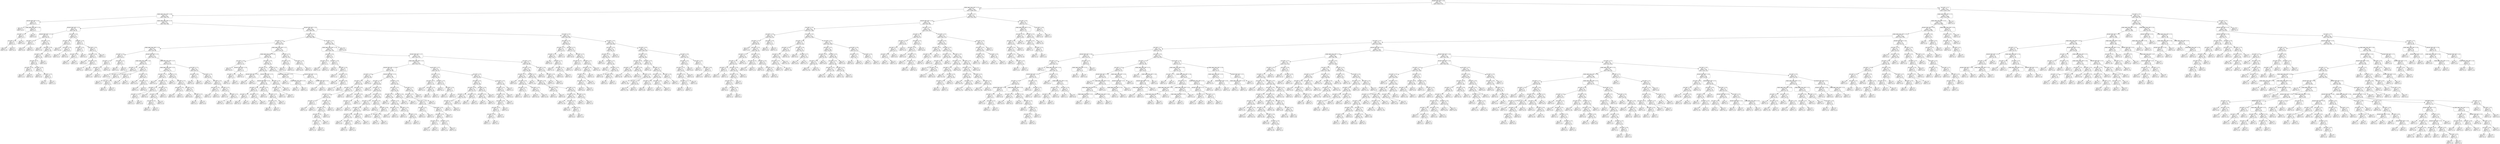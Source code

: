 digraph Tree {
node [shape=box, style="rounded", color="black", fontname="helvetica"] ;
edge [fontname="helvetica"] ;
0 [label="RECENT_PERF_DIFF <= 3.6\ngini = 0.5\nsamples = 3577\nvalue = [2929, 2770]"] ;
1 [label="HOME_AWAY_GOAL_DIFF <= 3.2\ngini = 0.5\nsamples = 1540\nvalue = [1499, 1024]"] ;
0 -> 1 [labeldistance=2.5, labelangle=45, headlabel="True"] ;
2 [label="HOME_AWAY_GOAL_DIFF <= 0.8\ngini = 0.5\nsamples = 943\nvalue = [958, 570]"] ;
1 -> 2 ;
3 [label="RECENT_PERF_DIFF <= 0.4\ngini = 0.1\nsamples = 10\nvalue = [15, 1]"] ;
2 -> 3 ;
4 [label="gini = 0.0\nsamples = 4\nvalue = [6, 0]"] ;
3 -> 4 ;
5 [label="HOME_AWAY_GOAL_DIFF <= 0.6\ngini = 0.2\nsamples = 6\nvalue = [9, 1]"] ;
3 -> 5 ;
6 [label="ELO_DIFF <= 2.1\ngini = 0.3\nsamples = 4\nvalue = [5, 1]"] ;
5 -> 6 ;
7 [label="ELO_DIFF <= 1.4\ngini = 0.5\nsamples = 2\nvalue = [1, 1]"] ;
6 -> 7 ;
8 [label="gini = 0.0\nsamples = 1\nvalue = [1, 0]"] ;
7 -> 8 ;
9 [label="gini = 0.0\nsamples = 1\nvalue = [0, 1]"] ;
7 -> 9 ;
10 [label="gini = 0.0\nsamples = 2\nvalue = [4, 0]"] ;
6 -> 10 ;
11 [label="gini = 0.0\nsamples = 2\nvalue = [4, 0]"] ;
5 -> 11 ;
12 [label="HOME_AWAY_GOAL_DIFF <= 1.5\ngini = 0.5\nsamples = 933\nvalue = [943, 569]"] ;
2 -> 12 ;
13 [label="RECENT_PERF_DIFF <= 1.3\ngini = 0.4\nsamples = 48\nvalue = [48, 19]"] ;
12 -> 13 ;
14 [label="RECENT_PERF_DIFF <= 1.1\ngini = 0.5\nsamples = 25\nvalue = [19, 12]"] ;
13 -> 14 ;
15 [label="ELO_DIFF <= 4.2\ngini = 0.4\nsamples = 7\nvalue = [5, 2]"] ;
14 -> 15 ;
16 [label="gini = 0.0\nsamples = 5\nvalue = [5, 0]"] ;
15 -> 16 ;
17 [label="gini = 0.0\nsamples = 2\nvalue = [0, 2]"] ;
15 -> 17 ;
18 [label="ELO_DIFF <= 1.5\ngini = 0.5\nsamples = 18\nvalue = [14, 10]"] ;
14 -> 18 ;
19 [label="gini = 0.0\nsamples = 4\nvalue = [7, 0]"] ;
18 -> 19 ;
20 [label="ELO_DIFF <= 3.8\ngini = 0.5\nsamples = 14\nvalue = [7, 10]"] ;
18 -> 20 ;
21 [label="ELO_DIFF <= 3.5\ngini = 0.4\nsamples = 12\nvalue = [5, 10]"] ;
20 -> 21 ;
22 [label="ELO_DIFF <= 2.4\ngini = 0.5\nsamples = 10\nvalue = [5, 6]"] ;
21 -> 22 ;
23 [label="ELO_DIFF <= 1.9\ngini = 0.3\nsamples = 5\nvalue = [1, 4]"] ;
22 -> 23 ;
24 [label="gini = 0.5\nsamples = 2\nvalue = [1, 1]"] ;
23 -> 24 ;
25 [label="gini = 0.0\nsamples = 3\nvalue = [0, 3]"] ;
23 -> 25 ;
26 [label="ELO_DIFF <= 3.0\ngini = 0.4\nsamples = 5\nvalue = [4, 2]"] ;
22 -> 26 ;
27 [label="gini = 0.0\nsamples = 2\nvalue = [3, 0]"] ;
26 -> 27 ;
28 [label="ELO_DIFF <= 3.3\ngini = 0.4\nsamples = 3\nvalue = [1, 2]"] ;
26 -> 28 ;
29 [label="gini = 0.0\nsamples = 1\nvalue = [0, 1]"] ;
28 -> 29 ;
30 [label="gini = 0.5\nsamples = 2\nvalue = [1, 1]"] ;
28 -> 30 ;
31 [label="gini = 0.0\nsamples = 2\nvalue = [0, 4]"] ;
21 -> 31 ;
32 [label="gini = 0.0\nsamples = 2\nvalue = [2, 0]"] ;
20 -> 32 ;
33 [label="ELO_DIFF <= 2.6\ngini = 0.3\nsamples = 23\nvalue = [29, 7]"] ;
13 -> 33 ;
34 [label="ELO_DIFF <= 1.8\ngini = 0.1\nsamples = 15\nvalue = [24, 2]"] ;
33 -> 34 ;
35 [label="gini = 0.0\nsamples = 7\nvalue = [14, 0]"] ;
34 -> 35 ;
36 [label="ELO_DIFF <= 1.9\ngini = 0.3\nsamples = 8\nvalue = [10, 2]"] ;
34 -> 36 ;
37 [label="gini = 0.4\nsamples = 4\nvalue = [4, 2]"] ;
36 -> 37 ;
38 [label="gini = 0.0\nsamples = 4\nvalue = [6, 0]"] ;
36 -> 38 ;
39 [label="ELO_DIFF <= 3.4\ngini = 0.5\nsamples = 8\nvalue = [5, 5]"] ;
33 -> 39 ;
40 [label="ELO_DIFF <= 3.2\ngini = 0.4\nsamples = 3\nvalue = [1, 3]"] ;
39 -> 40 ;
41 [label="ELO_DIFF <= 2.9\ngini = 0.5\nsamples = 2\nvalue = [1, 1]"] ;
40 -> 41 ;
42 [label="gini = 0.0\nsamples = 1\nvalue = [0, 1]"] ;
41 -> 42 ;
43 [label="gini = 0.0\nsamples = 1\nvalue = [1, 0]"] ;
41 -> 43 ;
44 [label="gini = 0.0\nsamples = 1\nvalue = [0, 2]"] ;
40 -> 44 ;
45 [label="ELO_DIFF <= 5.0\ngini = 0.4\nsamples = 5\nvalue = [4, 2]"] ;
39 -> 45 ;
46 [label="ELO_DIFF <= 3.8\ngini = 0.3\nsamples = 4\nvalue = [4, 1]"] ;
45 -> 46 ;
47 [label="gini = 0.0\nsamples = 2\nvalue = [2, 0]"] ;
46 -> 47 ;
48 [label="ELO_DIFF <= 4.4\ngini = 0.4\nsamples = 2\nvalue = [2, 1]"] ;
46 -> 48 ;
49 [label="gini = 0.0\nsamples = 1\nvalue = [0, 1]"] ;
48 -> 49 ;
50 [label="gini = 0.0\nsamples = 1\nvalue = [2, 0]"] ;
48 -> 50 ;
51 [label="gini = 0.0\nsamples = 1\nvalue = [0, 1]"] ;
45 -> 51 ;
52 [label="RECENT_PERF_DIFF <= 2.9\ngini = 0.5\nsamples = 885\nvalue = [895, 550]"] ;
12 -> 52 ;
53 [label="ELO_DIFF <= 3.0\ngini = 0.5\nsamples = 630\nvalue = [649, 390]"] ;
52 -> 53 ;
54 [label="ELO_DIFF <= 2.3\ngini = 0.3\nsamples = 287\nvalue = [387, 93]"] ;
53 -> 54 ;
55 [label="HOME_AWAY_GOAL_DIFF <= 1.8\ngini = 0.2\nsamples = 166\nvalue = [233, 38]"] ;
54 -> 55 ;
56 [label="ELO_DIFF <= 2.0\ngini = 0.5\nsamples = 9\nvalue = [10, 6]"] ;
55 -> 56 ;
57 [label="ELO_DIFF <= 1.8\ngini = 0.2\nsamples = 6\nvalue = [7, 1]"] ;
56 -> 57 ;
58 [label="ELO_DIFF <= 1.2\ngini = 0.3\nsamples = 3\nvalue = [4, 1]"] ;
57 -> 58 ;
59 [label="gini = 0.0\nsamples = 1\nvalue = [1, 0]"] ;
58 -> 59 ;
60 [label="gini = 0.4\nsamples = 2\nvalue = [3, 1]"] ;
58 -> 60 ;
61 [label="gini = 0.0\nsamples = 3\nvalue = [3, 0]"] ;
57 -> 61 ;
62 [label="ELO_DIFF <= 2.1\ngini = 0.5\nsamples = 3\nvalue = [3, 5]"] ;
56 -> 62 ;
63 [label="gini = 0.5\nsamples = 2\nvalue = [3, 4]"] ;
62 -> 63 ;
64 [label="gini = 0.0\nsamples = 1\nvalue = [0, 1]"] ;
62 -> 64 ;
65 [label="RECENT_PERF_DIFF <= 2.2\ngini = 0.2\nsamples = 157\nvalue = [223, 32]"] ;
55 -> 65 ;
66 [label="HOME_AWAY_GOAL_DIFF <= 2.0\ngini = 0.3\nsamples = 38\nvalue = [53, 11]"] ;
65 -> 66 ;
67 [label="ELO_DIFF <= 1.7\ngini = 0.3\nsamples = 14\nvalue = [20, 4]"] ;
66 -> 67 ;
68 [label="gini = 0.0\nsamples = 6\nvalue = [13, 0]"] ;
67 -> 68 ;
69 [label="ELO_DIFF <= 1.9\ngini = 0.5\nsamples = 8\nvalue = [7, 4]"] ;
67 -> 69 ;
70 [label="gini = 0.5\nsamples = 4\nvalue = [3, 3]"] ;
69 -> 70 ;
71 [label="ELO_DIFF <= 2.0\ngini = 0.3\nsamples = 4\nvalue = [4, 1]"] ;
69 -> 71 ;
72 [label="gini = 0.0\nsamples = 2\nvalue = [2, 0]"] ;
71 -> 72 ;
73 [label="gini = 0.4\nsamples = 2\nvalue = [2, 1]"] ;
71 -> 73 ;
74 [label="ELO_DIFF <= 1.4\ngini = 0.3\nsamples = 24\nvalue = [33, 7]"] ;
66 -> 74 ;
75 [label="ELO_DIFF <= 1.3\ngini = 0.5\nsamples = 5\nvalue = [5, 4]"] ;
74 -> 75 ;
76 [label="gini = 0.0\nsamples = 3\nvalue = [3, 0]"] ;
75 -> 76 ;
77 [label="gini = 0.4\nsamples = 2\nvalue = [2, 4]"] ;
75 -> 77 ;
78 [label="ELO_DIFF <= 2.0\ngini = 0.2\nsamples = 19\nvalue = [28, 3]"] ;
74 -> 78 ;
79 [label="gini = 0.0\nsamples = 11\nvalue = [15, 0]"] ;
78 -> 79 ;
80 [label="ELO_DIFF <= 2.1\ngini = 0.3\nsamples = 8\nvalue = [13, 3]"] ;
78 -> 80 ;
81 [label="gini = 0.5\nsamples = 3\nvalue = [5, 3]"] ;
80 -> 81 ;
82 [label="gini = 0.0\nsamples = 5\nvalue = [8, 0]"] ;
80 -> 82 ;
83 [label="HOME_AWAY_GOAL_DIFF <= 2.7\ngini = 0.2\nsamples = 119\nvalue = [170, 21]"] ;
65 -> 83 ;
84 [label="HOME_AWAY_GOAL_DIFF <= 2.5\ngini = 0.2\nsamples = 71\nvalue = [104, 11]"] ;
83 -> 84 ;
85 [label="ELO_DIFF <= 1.4\ngini = 0.2\nsamples = 32\nvalue = [42, 5]"] ;
84 -> 85 ;
86 [label="gini = 0.0\nsamples = 7\nvalue = [12, 0]"] ;
85 -> 86 ;
87 [label="ELO_DIFF <= 1.8\ngini = 0.2\nsamples = 25\nvalue = [30, 5]"] ;
85 -> 87 ;
88 [label="ELO_DIFF <= 1.7\ngini = 0.3\nsamples = 9\nvalue = [12, 3]"] ;
87 -> 88 ;
89 [label="ELO_DIFF <= 1.5\ngini = 0.2\nsamples = 4\nvalue = [6, 1]"] ;
88 -> 89 ;
90 [label="gini = 0.4\nsamples = 2\nvalue = [3, 1]"] ;
89 -> 90 ;
91 [label="gini = 0.0\nsamples = 2\nvalue = [3, 0]"] ;
89 -> 91 ;
92 [label="gini = 0.4\nsamples = 5\nvalue = [6, 2]"] ;
88 -> 92 ;
93 [label="ELO_DIFF <= 2.2\ngini = 0.2\nsamples = 16\nvalue = [18, 2]"] ;
87 -> 93 ;
94 [label="ELO_DIFF <= 2.0\ngini = 0.1\nsamples = 12\nvalue = [15, 1]"] ;
93 -> 94 ;
95 [label="ELO_DIFF <= 1.9\ngini = 0.2\nsamples = 7\nvalue = [8, 1]"] ;
94 -> 95 ;
96 [label="gini = 0.0\nsamples = 2\nvalue = [3, 0]"] ;
95 -> 96 ;
97 [label="gini = 0.3\nsamples = 5\nvalue = [5, 1]"] ;
95 -> 97 ;
98 [label="gini = 0.0\nsamples = 5\nvalue = [7, 0]"] ;
94 -> 98 ;
99 [label="gini = 0.4\nsamples = 4\nvalue = [3, 1]"] ;
93 -> 99 ;
100 [label="ELO_DIFF <= 1.0\ngini = 0.2\nsamples = 39\nvalue = [62, 6]"] ;
84 -> 100 ;
101 [label="gini = 0.4\nsamples = 2\nvalue = [1, 2]"] ;
100 -> 101 ;
102 [label="ELO_DIFF <= 1.5\ngini = 0.1\nsamples = 37\nvalue = [61, 4]"] ;
100 -> 102 ;
103 [label="ELO_DIFF <= 1.4\ngini = 0.3\nsamples = 11\nvalue = [14, 3]"] ;
102 -> 103 ;
104 [label="gini = 0.0\nsamples = 6\nvalue = [9, 0]"] ;
103 -> 104 ;
105 [label="gini = 0.5\nsamples = 5\nvalue = [5, 3]"] ;
103 -> 105 ;
106 [label="ELO_DIFF <= 2.1\ngini = 0.0\nsamples = 26\nvalue = [47, 1]"] ;
102 -> 106 ;
107 [label="gini = 0.0\nsamples = 19\nvalue = [39, 0]"] ;
106 -> 107 ;
108 [label="ELO_DIFF <= 2.2\ngini = 0.2\nsamples = 7\nvalue = [8, 1]"] ;
106 -> 108 ;
109 [label="gini = 0.3\nsamples = 4\nvalue = [4, 1]"] ;
108 -> 109 ;
110 [label="gini = 0.0\nsamples = 3\nvalue = [4, 0]"] ;
108 -> 110 ;
111 [label="ELO_DIFF <= 1.1\ngini = 0.2\nsamples = 48\nvalue = [66, 10]"] ;
83 -> 111 ;
112 [label="ELO_DIFF <= 0.8\ngini = 0.5\nsamples = 4\nvalue = [5, 4]"] ;
111 -> 112 ;
113 [label="gini = 0.0\nsamples = 3\nvalue = [5, 0]"] ;
112 -> 113 ;
114 [label="gini = 0.0\nsamples = 1\nvalue = [0, 4]"] ;
112 -> 114 ;
115 [label="ELO_DIFF <= 1.8\ngini = 0.2\nsamples = 44\nvalue = [61, 6]"] ;
111 -> 115 ;
116 [label="gini = 0.0\nsamples = 17\nvalue = [28, 0]"] ;
115 -> 116 ;
117 [label="ELO_DIFF <= 2.0\ngini = 0.3\nsamples = 27\nvalue = [33, 6]"] ;
115 -> 117 ;
118 [label="ELO_DIFF <= 1.9\ngini = 0.4\nsamples = 12\nvalue = [11, 5]"] ;
117 -> 118 ;
119 [label="gini = 0.4\nsamples = 3\nvalue = [2, 1]"] ;
118 -> 119 ;
120 [label="gini = 0.4\nsamples = 9\nvalue = [9, 4]"] ;
118 -> 120 ;
121 [label="ELO_DIFF <= 2.1\ngini = 0.1\nsamples = 15\nvalue = [22, 1]"] ;
117 -> 121 ;
122 [label="gini = 0.0\nsamples = 4\nvalue = [7, 0]"] ;
121 -> 122 ;
123 [label="ELO_DIFF <= 2.2\ngini = 0.1\nsamples = 11\nvalue = [15, 1]"] ;
121 -> 123 ;
124 [label="gini = 0.2\nsamples = 8\nvalue = [10, 1]"] ;
123 -> 124 ;
125 [label="gini = 0.0\nsamples = 3\nvalue = [5, 0]"] ;
123 -> 125 ;
126 [label="HOME_AWAY_GOAL_DIFF <= 2.7\ngini = 0.4\nsamples = 121\nvalue = [154, 55]"] ;
54 -> 126 ;
127 [label="HOME_AWAY_GOAL_DIFF <= 2.0\ngini = 0.4\nsamples = 85\nvalue = [97, 45]"] ;
126 -> 127 ;
128 [label="ELO_DIFF <= 2.8\ngini = 0.3\nsamples = 11\nvalue = [17, 4]"] ;
127 -> 128 ;
129 [label="gini = 0.0\nsamples = 8\nvalue = [16, 0]"] ;
128 -> 129 ;
130 [label="RECENT_PERF_DIFF <= 1.8\ngini = 0.3\nsamples = 3\nvalue = [1, 4]"] ;
128 -> 130 ;
131 [label="ELO_DIFF <= 2.9\ngini = 0.4\nsamples = 2\nvalue = [1, 3]"] ;
130 -> 131 ;
132 [label="gini = 0.0\nsamples = 1\nvalue = [0, 3]"] ;
131 -> 132 ;
133 [label="gini = 0.0\nsamples = 1\nvalue = [1, 0]"] ;
131 -> 133 ;
134 [label="gini = 0.0\nsamples = 1\nvalue = [0, 1]"] ;
130 -> 134 ;
135 [label="ELO_DIFF <= 2.8\ngini = 0.4\nsamples = 74\nvalue = [80, 41]"] ;
127 -> 135 ;
136 [label="ELO_DIFF <= 2.4\ngini = 0.4\nsamples = 52\nvalue = [62, 26]"] ;
135 -> 136 ;
137 [label="RECENT_PERF_DIFF <= 2.5\ngini = 0.4\nsamples = 10\nvalue = [13, 4]"] ;
136 -> 137 ;
138 [label="gini = 0.0\nsamples = 3\nvalue = [5, 0]"] ;
137 -> 138 ;
139 [label="gini = 0.4\nsamples = 7\nvalue = [8, 4]"] ;
137 -> 139 ;
140 [label="RECENT_PERF_DIFF <= 2.5\ngini = 0.4\nsamples = 42\nvalue = [49, 22]"] ;
136 -> 140 ;
141 [label="RECENT_PERF_DIFF <= 2.2\ngini = 0.5\nsamples = 29\nvalue = [23, 14]"] ;
140 -> 141 ;
142 [label="ELO_DIFF <= 2.6\ngini = 0.5\nsamples = 14\nvalue = [11, 8]"] ;
141 -> 142 ;
143 [label="ELO_DIFF <= 2.5\ngini = 0.3\nsamples = 8\nvalue = [9, 2]"] ;
142 -> 143 ;
144 [label="gini = 0.4\nsamples = 6\nvalue = [6, 2]"] ;
143 -> 144 ;
145 [label="gini = 0.0\nsamples = 2\nvalue = [3, 0]"] ;
143 -> 145 ;
146 [label="ELO_DIFF <= 2.7\ngini = 0.4\nsamples = 6\nvalue = [2, 6]"] ;
142 -> 146 ;
147 [label="gini = 0.4\nsamples = 5\nvalue = [2, 4]"] ;
146 -> 147 ;
148 [label="gini = 0.0\nsamples = 1\nvalue = [0, 2]"] ;
146 -> 148 ;
149 [label="ELO_DIFF <= 2.5\ngini = 0.4\nsamples = 15\nvalue = [12, 6]"] ;
141 -> 149 ;
150 [label="gini = 0.0\nsamples = 2\nvalue = [3, 0]"] ;
149 -> 150 ;
151 [label="ELO_DIFF <= 2.7\ngini = 0.5\nsamples = 13\nvalue = [9, 6]"] ;
149 -> 151 ;
152 [label="ELO_DIFF <= 2.6\ngini = 0.5\nsamples = 10\nvalue = [7, 4]"] ;
151 -> 152 ;
153 [label="gini = 0.4\nsamples = 5\nvalue = [4, 2]"] ;
152 -> 153 ;
154 [label="gini = 0.5\nsamples = 5\nvalue = [3, 2]"] ;
152 -> 154 ;
155 [label="gini = 0.5\nsamples = 3\nvalue = [2, 2]"] ;
151 -> 155 ;
156 [label="ELO_DIFF <= 2.6\ngini = 0.4\nsamples = 13\nvalue = [26, 8]"] ;
140 -> 156 ;
157 [label="ELO_DIFF <= 2.5\ngini = 0.5\nsamples = 7\nvalue = [9, 8]"] ;
156 -> 157 ;
158 [label="gini = 0.5\nsamples = 5\nvalue = [7, 6]"] ;
157 -> 158 ;
159 [label="gini = 0.5\nsamples = 2\nvalue = [2, 2]"] ;
157 -> 159 ;
160 [label="gini = 0.0\nsamples = 6\nvalue = [17, 0]"] ;
156 -> 160 ;
161 [label="ELO_DIFF <= 2.9\ngini = 0.5\nsamples = 22\nvalue = [18, 15]"] ;
135 -> 161 ;
162 [label="HOME_AWAY_GOAL_DIFF <= 2.2\ngini = 0.5\nsamples = 10\nvalue = [7, 9]"] ;
161 -> 162 ;
163 [label="gini = 0.2\nsamples = 4\nvalue = [1, 6]"] ;
162 -> 163 ;
164 [label="HOME_AWAY_GOAL_DIFF <= 2.5\ngini = 0.4\nsamples = 6\nvalue = [6, 3]"] ;
162 -> 164 ;
165 [label="gini = 0.5\nsamples = 3\nvalue = [2, 2]"] ;
164 -> 165 ;
166 [label="gini = 0.3\nsamples = 3\nvalue = [4, 1]"] ;
164 -> 166 ;
167 [label="RECENT_PERF_DIFF <= 2.2\ngini = 0.5\nsamples = 12\nvalue = [11, 6]"] ;
161 -> 167 ;
168 [label="gini = 0.3\nsamples = 5\nvalue = [4, 1]"] ;
167 -> 168 ;
169 [label="RECENT_PERF_DIFF <= 2.5\ngini = 0.5\nsamples = 7\nvalue = [7, 5]"] ;
167 -> 169 ;
170 [label="gini = 0.0\nsamples = 1\nvalue = [0, 1]"] ;
169 -> 170 ;
171 [label="gini = 0.5\nsamples = 6\nvalue = [7, 4]"] ;
169 -> 171 ;
172 [label="ELO_DIFF <= 2.5\ngini = 0.3\nsamples = 36\nvalue = [57, 10]"] ;
126 -> 172 ;
173 [label="ELO_DIFF <= 2.4\ngini = 0.4\nsamples = 14\nvalue = [18, 9]"] ;
172 -> 173 ;
174 [label="gini = 0.4\nsamples = 7\nvalue = [9, 4]"] ;
173 -> 174 ;
175 [label="gini = 0.5\nsamples = 7\nvalue = [9, 5]"] ;
173 -> 175 ;
176 [label="ELO_DIFF <= 2.9\ngini = 0.0\nsamples = 22\nvalue = [39, 1]"] ;
172 -> 176 ;
177 [label="gini = 0.0\nsamples = 16\nvalue = [30, 0]"] ;
176 -> 177 ;
178 [label="gini = 0.2\nsamples = 6\nvalue = [9, 1]"] ;
176 -> 178 ;
179 [label="ELO_DIFF <= 5.4\ngini = 0.5\nsamples = 343\nvalue = [262, 297]"] ;
53 -> 179 ;
180 [label="HOME_AWAY_GOAL_DIFF <= 1.8\ngini = 0.5\nsamples = 331\nvalue = [262, 276]"] ;
179 -> 180 ;
181 [label="ELO_DIFF <= 3.6\ngini = 0.5\nsamples = 12\nvalue = [8, 5]"] ;
180 -> 181 ;
182 [label="ELO_DIFF <= 3.4\ngini = 0.4\nsamples = 3\nvalue = [1, 3]"] ;
181 -> 182 ;
183 [label="gini = 0.0\nsamples = 1\nvalue = [1, 0]"] ;
182 -> 183 ;
184 [label="gini = 0.0\nsamples = 2\nvalue = [0, 3]"] ;
182 -> 184 ;
185 [label="ELO_DIFF <= 3.8\ngini = 0.3\nsamples = 9\nvalue = [7, 2]"] ;
181 -> 185 ;
186 [label="gini = 0.0\nsamples = 2\nvalue = [2, 0]"] ;
185 -> 186 ;
187 [label="ELO_DIFF <= 3.9\ngini = 0.4\nsamples = 7\nvalue = [5, 2]"] ;
185 -> 187 ;
188 [label="gini = 0.5\nsamples = 2\nvalue = [1, 1]"] ;
187 -> 188 ;
189 [label="ELO_DIFF <= 4.2\ngini = 0.3\nsamples = 5\nvalue = [4, 1]"] ;
187 -> 189 ;
190 [label="gini = 0.0\nsamples = 2\nvalue = [2, 0]"] ;
189 -> 190 ;
191 [label="ELO_DIFF <= 4.8\ngini = 0.4\nsamples = 3\nvalue = [2, 1]"] ;
189 -> 191 ;
192 [label="gini = 0.5\nsamples = 2\nvalue = [1, 1]"] ;
191 -> 192 ;
193 [label="gini = 0.0\nsamples = 1\nvalue = [1, 0]"] ;
191 -> 193 ;
194 [label="RECENT_PERF_DIFF <= 2.7\ngini = 0.5\nsamples = 319\nvalue = [254, 271]"] ;
180 -> 194 ;
195 [label="HOME_AWAY_GOAL_DIFF <= 2.5\ngini = 0.5\nsamples = 204\nvalue = [156, 172]"] ;
194 -> 195 ;
196 [label="RECENT_PERF_DIFF <= 2.0\ngini = 0.5\nsamples = 123\nvalue = [97, 98]"] ;
195 -> 196 ;
197 [label="ELO_DIFF <= 5.0\ngini = 0.5\nsamples = 34\nvalue = [25, 28]"] ;
196 -> 197 ;
198 [label="ELO_DIFF <= 4.1\ngini = 0.5\nsamples = 33\nvalue = [25, 24]"] ;
197 -> 198 ;
199 [label="ELO_DIFF <= 4.0\ngini = 0.5\nsamples = 25\nvalue = [21, 17]"] ;
198 -> 199 ;
200 [label="ELO_DIFF <= 3.4\ngini = 0.5\nsamples = 21\nvalue = [16, 16]"] ;
199 -> 200 ;
201 [label="ELO_DIFF <= 3.3\ngini = 0.4\nsamples = 3\nvalue = [3, 1]"] ;
200 -> 201 ;
202 [label="gini = 0.0\nsamples = 1\nvalue = [1, 0]"] ;
201 -> 202 ;
203 [label="gini = 0.4\nsamples = 2\nvalue = [2, 1]"] ;
201 -> 203 ;
204 [label="ELO_DIFF <= 3.8\ngini = 0.5\nsamples = 18\nvalue = [13, 15]"] ;
200 -> 204 ;
205 [label="ELO_DIFF <= 3.7\ngini = 0.5\nsamples = 13\nvalue = [9, 12]"] ;
204 -> 205 ;
206 [label="ELO_DIFF <= 3.6\ngini = 0.5\nsamples = 8\nvalue = [8, 8]"] ;
205 -> 206 ;
207 [label="ELO_DIFF <= 3.5\ngini = 0.5\nsamples = 5\nvalue = [5, 7]"] ;
206 -> 207 ;
208 [label="gini = 0.5\nsamples = 3\nvalue = [2, 3]"] ;
207 -> 208 ;
209 [label="gini = 0.5\nsamples = 2\nvalue = [3, 4]"] ;
207 -> 209 ;
210 [label="gini = 0.4\nsamples = 3\nvalue = [3, 1]"] ;
206 -> 210 ;
211 [label="gini = 0.3\nsamples = 5\nvalue = [1, 4]"] ;
205 -> 211 ;
212 [label="gini = 0.5\nsamples = 5\nvalue = [4, 3]"] ;
204 -> 212 ;
213 [label="gini = 0.3\nsamples = 4\nvalue = [5, 1]"] ;
199 -> 213 ;
214 [label="ELO_DIFF <= 4.2\ngini = 0.5\nsamples = 8\nvalue = [4, 7]"] ;
198 -> 214 ;
215 [label="gini = 0.0\nsamples = 3\nvalue = [0, 5]"] ;
214 -> 215 ;
216 [label="ELO_DIFF <= 4.5\ngini = 0.4\nsamples = 5\nvalue = [4, 2]"] ;
214 -> 216 ;
217 [label="ELO_DIFF <= 4.3\ngini = 0.4\nsamples = 3\nvalue = [3, 1]"] ;
216 -> 217 ;
218 [label="gini = 0.4\nsamples = 2\nvalue = [2, 1]"] ;
217 -> 218 ;
219 [label="gini = 0.0\nsamples = 1\nvalue = [1, 0]"] ;
217 -> 219 ;
220 [label="gini = 0.5\nsamples = 2\nvalue = [1, 1]"] ;
216 -> 220 ;
221 [label="gini = 0.0\nsamples = 1\nvalue = [0, 4]"] ;
197 -> 221 ;
222 [label="RECENT_PERF_DIFF <= 2.2\ngini = 0.5\nsamples = 89\nvalue = [72, 70]"] ;
196 -> 222 ;
223 [label="ELO_DIFF <= 3.3\ngini = 0.5\nsamples = 34\nvalue = [28, 28]"] ;
222 -> 223 ;
224 [label="gini = 0.0\nsamples = 2\nvalue = [0, 2]"] ;
223 -> 224 ;
225 [label="ELO_DIFF <= 3.5\ngini = 0.5\nsamples = 32\nvalue = [28, 26]"] ;
223 -> 225 ;
226 [label="gini = 0.0\nsamples = 3\nvalue = [3, 0]"] ;
225 -> 226 ;
227 [label="ELO_DIFF <= 4.3\ngini = 0.5\nsamples = 29\nvalue = [25, 26]"] ;
225 -> 227 ;
228 [label="ELO_DIFF <= 4.1\ngini = 0.5\nsamples = 19\nvalue = [16, 21]"] ;
227 -> 228 ;
229 [label="ELO_DIFF <= 3.9\ngini = 0.5\nsamples = 17\nvalue = [16, 15]"] ;
228 -> 229 ;
230 [label="ELO_DIFF <= 3.6\ngini = 0.5\nsamples = 13\nvalue = [11, 14]"] ;
229 -> 230 ;
231 [label="gini = 0.4\nsamples = 6\nvalue = [4, 8]"] ;
230 -> 231 ;
232 [label="ELO_DIFF <= 3.8\ngini = 0.5\nsamples = 7\nvalue = [7, 6]"] ;
230 -> 232 ;
233 [label="gini = 0.5\nsamples = 6\nvalue = [7, 5]"] ;
232 -> 233 ;
234 [label="gini = 0.0\nsamples = 1\nvalue = [0, 1]"] ;
232 -> 234 ;
235 [label="ELO_DIFF <= 4.0\ngini = 0.3\nsamples = 4\nvalue = [5, 1]"] ;
229 -> 235 ;
236 [label="gini = 0.0\nsamples = 2\nvalue = [4, 0]"] ;
235 -> 236 ;
237 [label="gini = 0.5\nsamples = 2\nvalue = [1, 1]"] ;
235 -> 237 ;
238 [label="gini = 0.0\nsamples = 2\nvalue = [0, 6]"] ;
228 -> 238 ;
239 [label="ELO_DIFF <= 4.5\ngini = 0.5\nsamples = 10\nvalue = [9, 5]"] ;
227 -> 239 ;
240 [label="gini = 0.0\nsamples = 4\nvalue = [6, 0]"] ;
239 -> 240 ;
241 [label="ELO_DIFF <= 4.8\ngini = 0.5\nsamples = 6\nvalue = [3, 5]"] ;
239 -> 241 ;
242 [label="gini = 0.0\nsamples = 2\nvalue = [0, 2]"] ;
241 -> 242 ;
243 [label="ELO_DIFF <= 5.0\ngini = 0.5\nsamples = 4\nvalue = [3, 3]"] ;
241 -> 243 ;
244 [label="gini = 0.0\nsamples = 1\nvalue = [1, 0]"] ;
243 -> 244 ;
245 [label="gini = 0.5\nsamples = 3\nvalue = [2, 3]"] ;
243 -> 245 ;
246 [label="ELO_DIFF <= 3.9\ngini = 0.5\nsamples = 55\nvalue = [44, 42]"] ;
222 -> 246 ;
247 [label="ELO_DIFF <= 3.7\ngini = 0.5\nsamples = 33\nvalue = [34, 24]"] ;
246 -> 247 ;
248 [label="ELO_DIFF <= 3.1\ngini = 0.5\nsamples = 22\nvalue = [21, 18]"] ;
247 -> 248 ;
249 [label="gini = 0.0\nsamples = 1\nvalue = [1, 0]"] ;
248 -> 249 ;
250 [label="ELO_DIFF <= 3.4\ngini = 0.5\nsamples = 21\nvalue = [20, 18]"] ;
248 -> 250 ;
251 [label="ELO_DIFF <= 3.3\ngini = 0.5\nsamples = 8\nvalue = [5, 6]"] ;
250 -> 251 ;
252 [label="gini = 0.5\nsamples = 4\nvalue = [3, 2]"] ;
251 -> 252 ;
253 [label="gini = 0.4\nsamples = 4\nvalue = [2, 4]"] ;
251 -> 253 ;
254 [label="ELO_DIFF <= 3.5\ngini = 0.5\nsamples = 13\nvalue = [15, 12]"] ;
250 -> 254 ;
255 [label="gini = 0.5\nsamples = 4\nvalue = [5, 3]"] ;
254 -> 255 ;
256 [label="ELO_DIFF <= 3.6\ngini = 0.5\nsamples = 9\nvalue = [10, 9]"] ;
254 -> 256 ;
257 [label="gini = 0.5\nsamples = 4\nvalue = [5, 4]"] ;
256 -> 257 ;
258 [label="gini = 0.5\nsamples = 5\nvalue = [5, 5]"] ;
256 -> 258 ;
259 [label="ELO_DIFF <= 3.8\ngini = 0.4\nsamples = 11\nvalue = [13, 6]"] ;
247 -> 259 ;
260 [label="gini = 0.4\nsamples = 8\nvalue = [11, 4]"] ;
259 -> 260 ;
261 [label="gini = 0.5\nsamples = 3\nvalue = [2, 2]"] ;
259 -> 261 ;
262 [label="ELO_DIFF <= 5.1\ngini = 0.5\nsamples = 22\nvalue = [10, 18]"] ;
246 -> 262 ;
263 [label="ELO_DIFF <= 4.7\ngini = 0.4\nsamples = 20\nvalue = [7, 18]"] ;
262 -> 263 ;
264 [label="ELO_DIFF <= 4.2\ngini = 0.5\nsamples = 16\nvalue = [7, 13]"] ;
263 -> 264 ;
265 [label="ELO_DIFF <= 4.1\ngini = 0.2\nsamples = 7\nvalue = [1, 6]"] ;
264 -> 265 ;
266 [label="gini = 0.0\nsamples = 3\nvalue = [0, 3]"] ;
265 -> 266 ;
267 [label="gini = 0.4\nsamples = 4\nvalue = [1, 3]"] ;
265 -> 267 ;
268 [label="ELO_DIFF <= 4.6\ngini = 0.5\nsamples = 9\nvalue = [6, 7]"] ;
264 -> 268 ;
269 [label="ELO_DIFF <= 4.4\ngini = 0.5\nsamples = 7\nvalue = [5, 5]"] ;
268 -> 269 ;
270 [label="ELO_DIFF <= 4.3\ngini = 0.5\nsamples = 4\nvalue = [2, 3]"] ;
269 -> 270 ;
271 [label="gini = 0.5\nsamples = 3\nvalue = [2, 2]"] ;
270 -> 271 ;
272 [label="gini = 0.0\nsamples = 1\nvalue = [0, 1]"] ;
270 -> 272 ;
273 [label="ELO_DIFF <= 4.5\ngini = 0.5\nsamples = 3\nvalue = [3, 2]"] ;
269 -> 273 ;
274 [label="gini = 0.0\nsamples = 1\nvalue = [1, 0]"] ;
273 -> 274 ;
275 [label="gini = 0.5\nsamples = 2\nvalue = [2, 2]"] ;
273 -> 275 ;
276 [label="gini = 0.4\nsamples = 2\nvalue = [1, 2]"] ;
268 -> 276 ;
277 [label="gini = 0.0\nsamples = 4\nvalue = [0, 5]"] ;
263 -> 277 ;
278 [label="gini = 0.0\nsamples = 2\nvalue = [3, 0]"] ;
262 -> 278 ;
279 [label="ELO_DIFF <= 3.7\ngini = 0.5\nsamples = 81\nvalue = [59, 74]"] ;
195 -> 279 ;
280 [label="ELO_DIFF <= 3.4\ngini = 0.5\nsamples = 27\nvalue = [20, 16]"] ;
279 -> 280 ;
281 [label="ELO_DIFF <= 3.1\ngini = 0.5\nsamples = 13\nvalue = [7, 11]"] ;
280 -> 281 ;
282 [label="gini = 0.4\nsamples = 2\nvalue = [2, 1]"] ;
281 -> 282 ;
283 [label="ELO_DIFF <= 3.3\ngini = 0.4\nsamples = 11\nvalue = [5, 10]"] ;
281 -> 283 ;
284 [label="gini = 0.5\nsamples = 6\nvalue = [3, 5]"] ;
283 -> 284 ;
285 [label="gini = 0.4\nsamples = 5\nvalue = [2, 5]"] ;
283 -> 285 ;
286 [label="ELO_DIFF <= 3.5\ngini = 0.4\nsamples = 14\nvalue = [13, 5]"] ;
280 -> 286 ;
287 [label="gini = 0.2\nsamples = 7\nvalue = [8, 1]"] ;
286 -> 287 ;
288 [label="ELO_DIFF <= 3.6\ngini = 0.5\nsamples = 7\nvalue = [5, 4]"] ;
286 -> 288 ;
289 [label="gini = 0.5\nsamples = 4\nvalue = [2, 3]"] ;
288 -> 289 ;
290 [label="gini = 0.4\nsamples = 3\nvalue = [3, 1]"] ;
288 -> 290 ;
291 [label="ELO_DIFF <= 4.5\ngini = 0.5\nsamples = 54\nvalue = [39, 58]"] ;
279 -> 291 ;
292 [label="ELO_DIFF <= 4.2\ngini = 0.5\nsamples = 41\nvalue = [27, 48]"] ;
291 -> 292 ;
293 [label="ELO_DIFF <= 4.0\ngini = 0.5\nsamples = 28\nvalue = [21, 27]"] ;
292 -> 293 ;
294 [label="ELO_DIFF <= 3.9\ngini = 0.5\nsamples = 19\nvalue = [13, 24]"] ;
293 -> 294 ;
295 [label="ELO_DIFF <= 3.8\ngini = 0.5\nsamples = 14\nvalue = [11, 15]"] ;
294 -> 295 ;
296 [label="gini = 0.5\nsamples = 6\nvalue = [5, 7]"] ;
295 -> 296 ;
297 [label="gini = 0.5\nsamples = 8\nvalue = [6, 8]"] ;
295 -> 297 ;
298 [label="gini = 0.3\nsamples = 5\nvalue = [2, 9]"] ;
294 -> 298 ;
299 [label="ELO_DIFF <= 4.1\ngini = 0.4\nsamples = 9\nvalue = [8, 3]"] ;
293 -> 299 ;
300 [label="gini = 0.5\nsamples = 7\nvalue = [5, 3]"] ;
299 -> 300 ;
301 [label="gini = 0.0\nsamples = 2\nvalue = [3, 0]"] ;
299 -> 301 ;
302 [label="ELO_DIFF <= 4.4\ngini = 0.3\nsamples = 13\nvalue = [6, 21]"] ;
292 -> 302 ;
303 [label="ELO_DIFF <= 4.3\ngini = 0.4\nsamples = 11\nvalue = [6, 16]"] ;
302 -> 303 ;
304 [label="gini = 0.4\nsamples = 5\nvalue = [3, 9]"] ;
303 -> 304 ;
305 [label="gini = 0.4\nsamples = 6\nvalue = [3, 7]"] ;
303 -> 305 ;
306 [label="gini = 0.0\nsamples = 2\nvalue = [0, 5]"] ;
302 -> 306 ;
307 [label="ELO_DIFF <= 5.3\ngini = 0.5\nsamples = 13\nvalue = [12, 10]"] ;
291 -> 307 ;
308 [label="ELO_DIFF <= 5.1\ngini = 0.5\nsamples = 11\nvalue = [9, 9]"] ;
307 -> 308 ;
309 [label="ELO_DIFF <= 5.0\ngini = 0.5\nsamples = 10\nvalue = [9, 7]"] ;
308 -> 309 ;
310 [label="ELO_DIFF <= 4.9\ngini = 0.5\nsamples = 9\nvalue = [7, 7]"] ;
309 -> 310 ;
311 [label="ELO_DIFF <= 4.7\ngini = 0.5\nsamples = 6\nvalue = [7, 4]"] ;
310 -> 311 ;
312 [label="ELO_DIFF <= 4.6\ngini = 0.5\nsamples = 5\nvalue = [5, 4]"] ;
311 -> 312 ;
313 [label="gini = 0.5\nsamples = 2\nvalue = [1, 1]"] ;
312 -> 313 ;
314 [label="gini = 0.5\nsamples = 3\nvalue = [4, 3]"] ;
312 -> 314 ;
315 [label="gini = 0.0\nsamples = 1\nvalue = [2, 0]"] ;
311 -> 315 ;
316 [label="gini = 0.0\nsamples = 3\nvalue = [0, 3]"] ;
310 -> 316 ;
317 [label="gini = 0.0\nsamples = 1\nvalue = [2, 0]"] ;
309 -> 317 ;
318 [label="gini = 0.0\nsamples = 1\nvalue = [0, 2]"] ;
308 -> 318 ;
319 [label="gini = 0.4\nsamples = 2\nvalue = [3, 1]"] ;
307 -> 319 ;
320 [label="ELO_DIFF <= 4.5\ngini = 0.5\nsamples = 115\nvalue = [98, 99]"] ;
194 -> 320 ;
321 [label="ELO_DIFF <= 3.6\ngini = 0.5\nsamples = 103\nvalue = [95, 80]"] ;
320 -> 321 ;
322 [label="ELO_DIFF <= 3.1\ngini = 0.4\nsamples = 38\nvalue = [44, 21]"] ;
321 -> 322 ;
323 [label="gini = 0.4\nsamples = 6\nvalue = [4, 8]"] ;
322 -> 323 ;
324 [label="ELO_DIFF <= 3.4\ngini = 0.4\nsamples = 32\nvalue = [40, 13]"] ;
322 -> 324 ;
325 [label="ELO_DIFF <= 3.3\ngini = 0.5\nsamples = 11\nvalue = [12, 7]"] ;
324 -> 325 ;
326 [label="gini = 0.5\nsamples = 7\nvalue = [7, 4]"] ;
325 -> 326 ;
327 [label="gini = 0.5\nsamples = 4\nvalue = [5, 3]"] ;
325 -> 327 ;
328 [label="ELO_DIFF <= 3.5\ngini = 0.3\nsamples = 21\nvalue = [28, 6]"] ;
324 -> 328 ;
329 [label="gini = 0.0\nsamples = 9\nvalue = [15, 0]"] ;
328 -> 329 ;
330 [label="gini = 0.4\nsamples = 12\nvalue = [13, 6]"] ;
328 -> 330 ;
331 [label="ELO_DIFF <= 3.7\ngini = 0.5\nsamples = 65\nvalue = [51, 59]"] ;
321 -> 331 ;
332 [label="gini = 0.2\nsamples = 7\nvalue = [1, 10]"] ;
331 -> 332 ;
333 [label="ELO_DIFF <= 3.9\ngini = 0.5\nsamples = 58\nvalue = [50, 49]"] ;
331 -> 333 ;
334 [label="ELO_DIFF <= 3.8\ngini = 0.5\nsamples = 16\nvalue = [10, 16]"] ;
333 -> 334 ;
335 [label="gini = 0.5\nsamples = 7\nvalue = [5, 8]"] ;
334 -> 335 ;
336 [label="gini = 0.5\nsamples = 9\nvalue = [5, 8]"] ;
334 -> 336 ;
337 [label="ELO_DIFF <= 4.3\ngini = 0.5\nsamples = 42\nvalue = [40, 33]"] ;
333 -> 337 ;
338 [label="ELO_DIFF <= 4.0\ngini = 0.5\nsamples = 30\nvalue = [31, 21]"] ;
337 -> 338 ;
339 [label="gini = 0.5\nsamples = 15\nvalue = [15, 14]"] ;
338 -> 339 ;
340 [label="ELO_DIFF <= 4.1\ngini = 0.4\nsamples = 15\nvalue = [16, 7]"] ;
338 -> 340 ;
341 [label="gini = 0.5\nsamples = 10\nvalue = [9, 5]"] ;
340 -> 341 ;
342 [label="ELO_DIFF <= 4.2\ngini = 0.3\nsamples = 5\nvalue = [7, 2]"] ;
340 -> 342 ;
343 [label="gini = 0.4\nsamples = 4\nvalue = [6, 2]"] ;
342 -> 343 ;
344 [label="gini = 0.0\nsamples = 1\nvalue = [1, 0]"] ;
342 -> 344 ;
345 [label="ELO_DIFF <= 4.4\ngini = 0.5\nsamples = 12\nvalue = [9, 12]"] ;
337 -> 345 ;
346 [label="gini = 0.5\nsamples = 7\nvalue = [4, 7]"] ;
345 -> 346 ;
347 [label="gini = 0.5\nsamples = 5\nvalue = [5, 5]"] ;
345 -> 347 ;
348 [label="ELO_DIFF <= 4.9\ngini = 0.2\nsamples = 12\nvalue = [3, 19]"] ;
320 -> 348 ;
349 [label="gini = 0.0\nsamples = 6\nvalue = [0, 8]"] ;
348 -> 349 ;
350 [label="ELO_DIFF <= 5.0\ngini = 0.3\nsamples = 6\nvalue = [3, 11]"] ;
348 -> 350 ;
351 [label="gini = 0.5\nsamples = 3\nvalue = [3, 3]"] ;
350 -> 351 ;
352 [label="gini = 0.0\nsamples = 3\nvalue = [0, 8]"] ;
350 -> 352 ;
353 [label="gini = 0.0\nsamples = 12\nvalue = [0, 21]"] ;
179 -> 353 ;
354 [label="ELO_DIFF <= 2.9\ngini = 0.5\nsamples = 255\nvalue = [246, 160]"] ;
52 -> 354 ;
355 [label="ELO_DIFF <= 1.8\ngini = 0.3\nsamples = 72\nvalue = [98, 20]"] ;
354 -> 355 ;
356 [label="ELO_DIFF <= 1.7\ngini = 0.4\nsamples = 21\nvalue = [21, 9]"] ;
355 -> 356 ;
357 [label="ELO_DIFF <= 1.2\ngini = 0.3\nsamples = 18\nvalue = [20, 5]"] ;
356 -> 357 ;
358 [label="gini = 0.0\nsamples = 6\nvalue = [6, 0]"] ;
357 -> 358 ;
359 [label="ELO_DIFF <= 1.3\ngini = 0.4\nsamples = 12\nvalue = [14, 5]"] ;
357 -> 359 ;
360 [label="gini = 0.4\nsamples = 2\nvalue = [1, 3]"] ;
359 -> 360 ;
361 [label="ELO_DIFF <= 1.5\ngini = 0.2\nsamples = 10\nvalue = [13, 2]"] ;
359 -> 361 ;
362 [label="gini = 0.0\nsamples = 6\nvalue = [9, 0]"] ;
361 -> 362 ;
363 [label="gini = 0.4\nsamples = 4\nvalue = [4, 2]"] ;
361 -> 363 ;
364 [label="gini = 0.3\nsamples = 3\nvalue = [1, 4]"] ;
356 -> 364 ;
365 [label="ELO_DIFF <= 2.1\ngini = 0.2\nsamples = 51\nvalue = [77, 11]"] ;
355 -> 365 ;
366 [label="gini = 0.0\nsamples = 14\nvalue = [29, 0]"] ;
365 -> 366 ;
367 [label="ELO_DIFF <= 2.3\ngini = 0.3\nsamples = 37\nvalue = [48, 11]"] ;
365 -> 367 ;
368 [label="ELO_DIFF <= 2.2\ngini = 0.5\nsamples = 10\nvalue = [9, 5]"] ;
367 -> 368 ;
369 [label="gini = 0.4\nsamples = 4\nvalue = [3, 1]"] ;
368 -> 369 ;
370 [label="gini = 0.5\nsamples = 6\nvalue = [6, 4]"] ;
368 -> 370 ;
371 [label="ELO_DIFF <= 2.7\ngini = 0.2\nsamples = 27\nvalue = [39, 6]"] ;
367 -> 371 ;
372 [label="ELO_DIFF <= 2.6\ngini = 0.3\nsamples = 21\nvalue = [28, 6]"] ;
371 -> 372 ;
373 [label="ELO_DIFF <= 2.5\ngini = 0.2\nsamples = 17\nvalue = [26, 3]"] ;
372 -> 373 ;
374 [label="ELO_DIFF <= 2.4\ngini = 0.3\nsamples = 9\nvalue = [15, 3]"] ;
373 -> 374 ;
375 [label="gini = 0.0\nsamples = 3\nvalue = [8, 0]"] ;
374 -> 375 ;
376 [label="gini = 0.4\nsamples = 6\nvalue = [7, 3]"] ;
374 -> 376 ;
377 [label="gini = 0.0\nsamples = 8\nvalue = [11, 0]"] ;
373 -> 377 ;
378 [label="gini = 0.5\nsamples = 4\nvalue = [2, 3]"] ;
372 -> 378 ;
379 [label="gini = 0.0\nsamples = 6\nvalue = [11, 0]"] ;
371 -> 379 ;
380 [label="ELO_DIFF <= 3.6\ngini = 0.5\nsamples = 183\nvalue = [148, 140]"] ;
354 -> 380 ;
381 [label="ELO_DIFF <= 3.5\ngini = 0.5\nsamples = 44\nvalue = [40, 22]"] ;
380 -> 381 ;
382 [label="ELO_DIFF <= 3.0\ngini = 0.5\nsamples = 36\nvalue = [28, 22]"] ;
381 -> 382 ;
383 [label="gini = 0.5\nsamples = 5\nvalue = [4, 6]"] ;
382 -> 383 ;
384 [label="ELO_DIFF <= 3.1\ngini = 0.5\nsamples = 31\nvalue = [24, 16]"] ;
382 -> 384 ;
385 [label="gini = 0.2\nsamples = 7\nvalue = [8, 1]"] ;
384 -> 385 ;
386 [label="ELO_DIFF <= 3.3\ngini = 0.5\nsamples = 24\nvalue = [16, 15]"] ;
384 -> 386 ;
387 [label="gini = 0.4\nsamples = 8\nvalue = [3, 8]"] ;
386 -> 387 ;
388 [label="ELO_DIFF <= 3.4\ngini = 0.5\nsamples = 16\nvalue = [13, 7]"] ;
386 -> 388 ;
389 [label="gini = 0.4\nsamples = 9\nvalue = [8, 4]"] ;
388 -> 389 ;
390 [label="gini = 0.5\nsamples = 7\nvalue = [5, 3]"] ;
388 -> 390 ;
391 [label="gini = 0.0\nsamples = 8\nvalue = [12, 0]"] ;
381 -> 391 ;
392 [label="ELO_DIFF <= 5.0\ngini = 0.5\nsamples = 139\nvalue = [108, 118]"] ;
380 -> 392 ;
393 [label="ELO_DIFF <= 4.2\ngini = 0.5\nsamples = 117\nvalue = [88, 105]"] ;
392 -> 393 ;
394 [label="ELO_DIFF <= 3.8\ngini = 0.5\nsamples = 83\nvalue = [71, 74]"] ;
393 -> 394 ;
395 [label="ELO_DIFF <= 3.7\ngini = 0.5\nsamples = 28\nvalue = [18, 29]"] ;
394 -> 395 ;
396 [label="gini = 0.5\nsamples = 14\nvalue = [8, 14]"] ;
395 -> 396 ;
397 [label="gini = 0.5\nsamples = 14\nvalue = [10, 15]"] ;
395 -> 397 ;
398 [label="ELO_DIFF <= 3.9\ngini = 0.5\nsamples = 55\nvalue = [53, 45]"] ;
394 -> 398 ;
399 [label="gini = 0.2\nsamples = 15\nvalue = [18, 3]"] ;
398 -> 399 ;
400 [label="ELO_DIFF <= 4.0\ngini = 0.5\nsamples = 40\nvalue = [35, 42]"] ;
398 -> 400 ;
401 [label="gini = 0.5\nsamples = 16\nvalue = [11, 19]"] ;
400 -> 401 ;
402 [label="ELO_DIFF <= 4.1\ngini = 0.5\nsamples = 24\nvalue = [24, 23]"] ;
400 -> 402 ;
403 [label="gini = 0.5\nsamples = 16\nvalue = [17, 14]"] ;
402 -> 403 ;
404 [label="gini = 0.5\nsamples = 8\nvalue = [7, 9]"] ;
402 -> 404 ;
405 [label="ELO_DIFF <= 4.3\ngini = 0.5\nsamples = 34\nvalue = [17, 31]"] ;
393 -> 405 ;
406 [label="gini = 0.2\nsamples = 7\nvalue = [1, 8]"] ;
405 -> 406 ;
407 [label="ELO_DIFF <= 4.7\ngini = 0.5\nsamples = 27\nvalue = [16, 23]"] ;
405 -> 407 ;
408 [label="ELO_DIFF <= 4.5\ngini = 0.5\nsamples = 22\nvalue = [15, 18]"] ;
407 -> 408 ;
409 [label="ELO_DIFF <= 4.4\ngini = 0.5\nsamples = 15\nvalue = [8, 12]"] ;
408 -> 409 ;
410 [label="gini = 0.5\nsamples = 8\nvalue = [5, 8]"] ;
409 -> 410 ;
411 [label="gini = 0.5\nsamples = 7\nvalue = [3, 4]"] ;
409 -> 411 ;
412 [label="ELO_DIFF <= 4.6\ngini = 0.5\nsamples = 7\nvalue = [7, 6]"] ;
408 -> 412 ;
413 [label="gini = 0.5\nsamples = 3\nvalue = [3, 3]"] ;
412 -> 413 ;
414 [label="gini = 0.5\nsamples = 4\nvalue = [4, 3]"] ;
412 -> 414 ;
415 [label="ELO_DIFF <= 4.9\ngini = 0.3\nsamples = 5\nvalue = [1, 5]"] ;
407 -> 415 ;
416 [label="gini = 0.3\nsamples = 4\nvalue = [1, 4]"] ;
415 -> 416 ;
417 [label="gini = 0.0\nsamples = 1\nvalue = [0, 1]"] ;
415 -> 417 ;
418 [label="ELO_DIFF <= 5.8\ngini = 0.5\nsamples = 22\nvalue = [20, 13]"] ;
392 -> 418 ;
419 [label="ELO_DIFF <= 5.4\ngini = 0.4\nsamples = 17\nvalue = [18, 6]"] ;
418 -> 419 ;
420 [label="ELO_DIFF <= 5.3\ngini = 0.5\nsamples = 12\nvalue = [10, 6]"] ;
419 -> 420 ;
421 [label="ELO_DIFF <= 5.2\ngini = 0.3\nsamples = 8\nvalue = [8, 2]"] ;
420 -> 421 ;
422 [label="ELO_DIFF <= 5.1\ngini = 0.4\nsamples = 6\nvalue = [5, 2]"] ;
421 -> 422 ;
423 [label="gini = 0.4\nsamples = 3\nvalue = [3, 1]"] ;
422 -> 423 ;
424 [label="gini = 0.4\nsamples = 3\nvalue = [2, 1]"] ;
422 -> 424 ;
425 [label="gini = 0.0\nsamples = 2\nvalue = [3, 0]"] ;
421 -> 425 ;
426 [label="gini = 0.4\nsamples = 4\nvalue = [2, 4]"] ;
420 -> 426 ;
427 [label="gini = 0.0\nsamples = 5\nvalue = [8, 0]"] ;
419 -> 427 ;
428 [label="ELO_DIFF <= 6.3\ngini = 0.3\nsamples = 5\nvalue = [2, 7]"] ;
418 -> 428 ;
429 [label="gini = 0.0\nsamples = 3\nvalue = [0, 5]"] ;
428 -> 429 ;
430 [label="ELO_DIFF <= 6.6\ngini = 0.5\nsamples = 2\nvalue = [2, 2]"] ;
428 -> 430 ;
431 [label="gini = 0.0\nsamples = 1\nvalue = [2, 0]"] ;
430 -> 431 ;
432 [label="gini = 0.0\nsamples = 1\nvalue = [0, 2]"] ;
430 -> 432 ;
433 [label="ELO_DIFF <= 5.1\ngini = 0.5\nsamples = 597\nvalue = [541, 454]"] ;
1 -> 433 ;
434 [label="RECENT_PERF_DIFF <= 3.4\ngini = 0.5\nsamples = 548\nvalue = [529, 381]"] ;
433 -> 434 ;
435 [label="ELO_DIFF <= 3.0\ngini = 0.5\nsamples = 285\nvalue = [277, 198]"] ;
434 -> 435 ;
436 [label="ELO_DIFF <= 2.8\ngini = 0.4\nsamples = 92\nvalue = [103, 33]"] ;
435 -> 436 ;
437 [label="ELO_DIFF <= 1.3\ngini = 0.4\nsamples = 80\nvalue = [89, 32]"] ;
436 -> 437 ;
438 [label="gini = 0.0\nsamples = 5\nvalue = [7, 0]"] ;
437 -> 438 ;
439 [label="ELO_DIFF <= 2.3\ngini = 0.4\nsamples = 75\nvalue = [82, 32]"] ;
437 -> 439 ;
440 [label="ELO_DIFF <= 2.1\ngini = 0.4\nsamples = 41\nvalue = [46, 14]"] ;
439 -> 440 ;
441 [label="ELO_DIFF <= 1.5\ngini = 0.4\nsamples = 32\nvalue = [35, 14]"] ;
440 -> 441 ;
442 [label="ELO_DIFF <= 1.4\ngini = 0.5\nsamples = 6\nvalue = [5, 4]"] ;
441 -> 442 ;
443 [label="gini = 0.5\nsamples = 4\nvalue = [4, 3]"] ;
442 -> 443 ;
444 [label="gini = 0.5\nsamples = 2\nvalue = [1, 1]"] ;
442 -> 444 ;
445 [label="ELO_DIFF <= 2.0\ngini = 0.4\nsamples = 26\nvalue = [30, 10]"] ;
441 -> 445 ;
446 [label="ELO_DIFF <= 1.9\ngini = 0.3\nsamples = 21\nvalue = [24, 7]"] ;
445 -> 446 ;
447 [label="ELO_DIFF <= 1.7\ngini = 0.4\nsamples = 18\nvalue = [21, 7]"] ;
446 -> 447 ;
448 [label="gini = 0.3\nsamples = 4\nvalue = [8, 2]"] ;
447 -> 448 ;
449 [label="ELO_DIFF <= 1.8\ngini = 0.4\nsamples = 14\nvalue = [13, 5]"] ;
447 -> 449 ;
450 [label="gini = 0.5\nsamples = 7\nvalue = [5, 3]"] ;
449 -> 450 ;
451 [label="gini = 0.3\nsamples = 7\nvalue = [8, 2]"] ;
449 -> 451 ;
452 [label="gini = 0.0\nsamples = 3\nvalue = [3, 0]"] ;
446 -> 452 ;
453 [label="gini = 0.4\nsamples = 5\nvalue = [6, 3]"] ;
445 -> 453 ;
454 [label="gini = 0.0\nsamples = 9\nvalue = [11, 0]"] ;
440 -> 454 ;
455 [label="ELO_DIFF <= 2.5\ngini = 0.4\nsamples = 34\nvalue = [36, 18]"] ;
439 -> 455 ;
456 [label="ELO_DIFF <= 2.4\ngini = 0.5\nsamples = 14\nvalue = [14, 9]"] ;
455 -> 456 ;
457 [label="gini = 0.4\nsamples = 11\nvalue = [12, 6]"] ;
456 -> 457 ;
458 [label="gini = 0.5\nsamples = 3\nvalue = [2, 3]"] ;
456 -> 458 ;
459 [label="ELO_DIFF <= 2.6\ngini = 0.4\nsamples = 20\nvalue = [22, 9]"] ;
455 -> 459 ;
460 [label="gini = 0.4\nsamples = 6\nvalue = [4, 2]"] ;
459 -> 460 ;
461 [label="ELO_DIFF <= 2.7\ngini = 0.4\nsamples = 14\nvalue = [18, 7]"] ;
459 -> 461 ;
462 [label="gini = 0.4\nsamples = 6\nvalue = [8, 3]"] ;
461 -> 462 ;
463 [label="gini = 0.4\nsamples = 8\nvalue = [10, 4]"] ;
461 -> 463 ;
464 [label="ELO_DIFF <= 2.9\ngini = 0.1\nsamples = 12\nvalue = [14, 1]"] ;
436 -> 464 ;
465 [label="gini = 0.0\nsamples = 6\nvalue = [9, 0]"] ;
464 -> 465 ;
466 [label="gini = 0.3\nsamples = 6\nvalue = [5, 1]"] ;
464 -> 466 ;
467 [label="ELO_DIFF <= 3.8\ngini = 0.5\nsamples = 193\nvalue = [174, 165]"] ;
435 -> 467 ;
468 [label="ELO_DIFF <= 3.5\ngini = 0.5\nsamples = 73\nvalue = [73, 56]"] ;
467 -> 468 ;
469 [label="ELO_DIFF <= 3.4\ngini = 0.5\nsamples = 41\nvalue = [33, 41]"] ;
468 -> 469 ;
470 [label="ELO_DIFF <= 3.3\ngini = 0.5\nsamples = 32\nvalue = [27, 29]"] ;
469 -> 470 ;
471 [label="ELO_DIFF <= 3.1\ngini = 0.5\nsamples = 18\nvalue = [14, 17]"] ;
470 -> 471 ;
472 [label="gini = 0.5\nsamples = 10\nvalue = [7, 7]"] ;
471 -> 472 ;
473 [label="gini = 0.5\nsamples = 8\nvalue = [7, 10]"] ;
471 -> 473 ;
474 [label="gini = 0.5\nsamples = 14\nvalue = [13, 12]"] ;
470 -> 474 ;
475 [label="gini = 0.4\nsamples = 9\nvalue = [6, 12]"] ;
469 -> 475 ;
476 [label="ELO_DIFF <= 3.6\ngini = 0.4\nsamples = 32\nvalue = [40, 15]"] ;
468 -> 476 ;
477 [label="gini = 0.0\nsamples = 7\nvalue = [9, 0]"] ;
476 -> 477 ;
478 [label="ELO_DIFF <= 3.7\ngini = 0.4\nsamples = 25\nvalue = [31, 15]"] ;
476 -> 478 ;
479 [label="gini = 0.4\nsamples = 15\nvalue = [18, 8]"] ;
478 -> 479 ;
480 [label="gini = 0.5\nsamples = 10\nvalue = [13, 7]"] ;
478 -> 480 ;
481 [label="ELO_DIFF <= 4.6\ngini = 0.5\nsamples = 120\nvalue = [101, 109]"] ;
467 -> 481 ;
482 [label="ELO_DIFF <= 4.1\ngini = 0.5\nsamples = 100\nvalue = [79, 95]"] ;
481 -> 482 ;
483 [label="ELO_DIFF <= 4.0\ngini = 0.5\nsamples = 52\nvalue = [47, 45]"] ;
482 -> 483 ;
484 [label="ELO_DIFF <= 3.9\ngini = 0.5\nsamples = 36\nvalue = [29, 37]"] ;
483 -> 484 ;
485 [label="gini = 0.5\nsamples = 16\nvalue = [12, 14]"] ;
484 -> 485 ;
486 [label="gini = 0.5\nsamples = 20\nvalue = [17, 23]"] ;
484 -> 486 ;
487 [label="gini = 0.4\nsamples = 16\nvalue = [18, 8]"] ;
483 -> 487 ;
488 [label="ELO_DIFF <= 4.5\ngini = 0.5\nsamples = 48\nvalue = [32, 50]"] ;
482 -> 488 ;
489 [label="ELO_DIFF <= 4.3\ngini = 0.5\nsamples = 42\nvalue = [27, 44]"] ;
488 -> 489 ;
490 [label="ELO_DIFF <= 4.2\ngini = 0.5\nsamples = 26\nvalue = [17, 26]"] ;
489 -> 490 ;
491 [label="gini = 0.5\nsamples = 14\nvalue = [9, 14]"] ;
490 -> 491 ;
492 [label="gini = 0.5\nsamples = 12\nvalue = [8, 12]"] ;
490 -> 492 ;
493 [label="ELO_DIFF <= 4.4\ngini = 0.5\nsamples = 16\nvalue = [10, 18]"] ;
489 -> 493 ;
494 [label="gini = 0.5\nsamples = 10\nvalue = [7, 12]"] ;
493 -> 494 ;
495 [label="gini = 0.4\nsamples = 6\nvalue = [3, 6]"] ;
493 -> 495 ;
496 [label="gini = 0.5\nsamples = 6\nvalue = [5, 6]"] ;
488 -> 496 ;
497 [label="ELO_DIFF <= 4.9\ngini = 0.5\nsamples = 20\nvalue = [22, 14]"] ;
481 -> 497 ;
498 [label="ELO_DIFF <= 4.7\ngini = 0.4\nsamples = 15\nvalue = [18, 7]"] ;
497 -> 498 ;
499 [label="gini = 0.5\nsamples = 9\nvalue = [8, 6]"] ;
498 -> 499 ;
500 [label="gini = 0.2\nsamples = 6\nvalue = [10, 1]"] ;
498 -> 500 ;
501 [label="ELO_DIFF <= 5.0\ngini = 0.5\nsamples = 5\nvalue = [4, 7]"] ;
497 -> 501 ;
502 [label="gini = 0.3\nsamples = 3\nvalue = [1, 5]"] ;
501 -> 502 ;
503 [label="gini = 0.5\nsamples = 2\nvalue = [3, 2]"] ;
501 -> 503 ;
504 [label="ELO_DIFF <= 2.5\ngini = 0.5\nsamples = 263\nvalue = [252, 183]"] ;
434 -> 504 ;
505 [label="ELO_DIFF <= 1.9\ngini = 0.3\nsamples = 36\nvalue = [50, 11]"] ;
504 -> 505 ;
506 [label="ELO_DIFF <= 1.8\ngini = 0.5\nsamples = 13\nvalue = [15, 8]"] ;
505 -> 506 ;
507 [label="ELO_DIFF <= 0.7\ngini = 0.3\nsamples = 9\nvalue = [13, 3]"] ;
506 -> 507 ;
508 [label="ELO_DIFF <= 0.4\ngini = 0.5\nsamples = 3\nvalue = [4, 3]"] ;
507 -> 508 ;
509 [label="gini = 0.0\nsamples = 1\nvalue = [1, 0]"] ;
508 -> 509 ;
510 [label="gini = 0.5\nsamples = 2\nvalue = [3, 3]"] ;
508 -> 510 ;
511 [label="gini = 0.0\nsamples = 6\nvalue = [9, 0]"] ;
507 -> 511 ;
512 [label="gini = 0.4\nsamples = 4\nvalue = [2, 5]"] ;
506 -> 512 ;
513 [label="ELO_DIFF <= 2.3\ngini = 0.1\nsamples = 23\nvalue = [35, 3]"] ;
505 -> 513 ;
514 [label="ELO_DIFF <= 2.0\ngini = 0.3\nsamples = 12\nvalue = [15, 3]"] ;
513 -> 514 ;
515 [label="gini = 0.0\nsamples = 2\nvalue = [3, 0]"] ;
514 -> 515 ;
516 [label="ELO_DIFF <= 2.1\ngini = 0.3\nsamples = 10\nvalue = [12, 3]"] ;
514 -> 516 ;
517 [label="gini = 0.5\nsamples = 2\nvalue = [1, 1]"] ;
516 -> 517 ;
518 [label="ELO_DIFF <= 2.2\ngini = 0.3\nsamples = 8\nvalue = [11, 2]"] ;
516 -> 518 ;
519 [label="gini = 0.0\nsamples = 2\nvalue = [3, 0]"] ;
518 -> 519 ;
520 [label="gini = 0.3\nsamples = 6\nvalue = [8, 2]"] ;
518 -> 520 ;
521 [label="gini = 0.0\nsamples = 11\nvalue = [20, 0]"] ;
513 -> 521 ;
522 [label="ELO_DIFF <= 4.5\ngini = 0.5\nsamples = 227\nvalue = [202, 172]"] ;
504 -> 522 ;
523 [label="ELO_DIFF <= 2.8\ngini = 0.5\nsamples = 197\nvalue = [184, 141]"] ;
522 -> 523 ;
524 [label="ELO_DIFF <= 2.7\ngini = 0.5\nsamples = 20\nvalue = [14, 18]"] ;
523 -> 524 ;
525 [label="ELO_DIFF <= 2.6\ngini = 0.5\nsamples = 13\nvalue = [11, 7]"] ;
524 -> 525 ;
526 [label="gini = 0.5\nsamples = 9\nvalue = [6, 7]"] ;
525 -> 526 ;
527 [label="gini = 0.0\nsamples = 4\nvalue = [5, 0]"] ;
525 -> 527 ;
528 [label="gini = 0.3\nsamples = 7\nvalue = [3, 11]"] ;
524 -> 528 ;
529 [label="ELO_DIFF <= 3.3\ngini = 0.5\nsamples = 177\nvalue = [170, 123]"] ;
523 -> 529 ;
530 [label="ELO_DIFF <= 3.1\ngini = 0.4\nsamples = 28\nvalue = [29, 10]"] ;
529 -> 530 ;
531 [label="ELO_DIFF <= 2.9\ngini = 0.4\nsamples = 21\nvalue = [21, 9]"] ;
530 -> 531 ;
532 [label="gini = 0.0\nsamples = 3\nvalue = [3, 0]"] ;
531 -> 532 ;
533 [label="ELO_DIFF <= 3.0\ngini = 0.4\nsamples = 18\nvalue = [18, 9]"] ;
531 -> 533 ;
534 [label="gini = 0.5\nsamples = 8\nvalue = [8, 5]"] ;
533 -> 534 ;
535 [label="gini = 0.4\nsamples = 10\nvalue = [10, 4]"] ;
533 -> 535 ;
536 [label="gini = 0.2\nsamples = 7\nvalue = [8, 1]"] ;
530 -> 536 ;
537 [label="ELO_DIFF <= 3.8\ngini = 0.5\nsamples = 149\nvalue = [141, 113]"] ;
529 -> 537 ;
538 [label="ELO_DIFF <= 3.7\ngini = 0.5\nsamples = 55\nvalue = [56, 38]"] ;
537 -> 538 ;
539 [label="ELO_DIFF <= 3.4\ngini = 0.5\nsamples = 39\nvalue = [36, 32]"] ;
538 -> 539 ;
540 [label="gini = 0.5\nsamples = 14\nvalue = [13, 14]"] ;
539 -> 540 ;
541 [label="ELO_DIFF <= 3.6\ngini = 0.5\nsamples = 25\nvalue = [23, 18]"] ;
539 -> 541 ;
542 [label="ELO_DIFF <= 3.5\ngini = 0.5\nsamples = 17\nvalue = [15, 11]"] ;
541 -> 542 ;
543 [label="gini = 0.5\nsamples = 8\nvalue = [8, 6]"] ;
542 -> 543 ;
544 [label="gini = 0.5\nsamples = 9\nvalue = [7, 5]"] ;
542 -> 544 ;
545 [label="gini = 0.5\nsamples = 8\nvalue = [8, 7]"] ;
541 -> 545 ;
546 [label="gini = 0.4\nsamples = 16\nvalue = [20, 6]"] ;
538 -> 546 ;
547 [label="ELO_DIFF <= 4.4\ngini = 0.5\nsamples = 94\nvalue = [85, 75]"] ;
537 -> 547 ;
548 [label="ELO_DIFF <= 4.1\ngini = 0.5\nsamples = 81\nvalue = [71, 67]"] ;
547 -> 548 ;
549 [label="ELO_DIFF <= 3.9\ngini = 0.5\nsamples = 53\nvalue = [46, 40]"] ;
548 -> 549 ;
550 [label="gini = 0.5\nsamples = 19\nvalue = [18, 15]"] ;
549 -> 550 ;
551 [label="ELO_DIFF <= 4.0\ngini = 0.5\nsamples = 34\nvalue = [28, 25]"] ;
549 -> 551 ;
552 [label="gini = 0.5\nsamples = 16\nvalue = [12, 11]"] ;
551 -> 552 ;
553 [label="gini = 0.5\nsamples = 18\nvalue = [16, 14]"] ;
551 -> 553 ;
554 [label="ELO_DIFF <= 4.2\ngini = 0.5\nsamples = 28\nvalue = [25, 27]"] ;
548 -> 554 ;
555 [label="gini = 0.4\nsamples = 7\nvalue = [4, 8]"] ;
554 -> 555 ;
556 [label="ELO_DIFF <= 4.3\ngini = 0.5\nsamples = 21\nvalue = [21, 19]"] ;
554 -> 556 ;
557 [label="gini = 0.5\nsamples = 12\nvalue = [11, 10]"] ;
556 -> 557 ;
558 [label="gini = 0.5\nsamples = 9\nvalue = [10, 9]"] ;
556 -> 558 ;
559 [label="gini = 0.5\nsamples = 13\nvalue = [14, 8]"] ;
547 -> 559 ;
560 [label="ELO_DIFF <= 5.0\ngini = 0.5\nsamples = 30\nvalue = [18, 31]"] ;
522 -> 560 ;
561 [label="ELO_DIFF <= 4.7\ngini = 0.4\nsamples = 26\nvalue = [14, 30]"] ;
560 -> 561 ;
562 [label="ELO_DIFF <= 4.6\ngini = 0.5\nsamples = 16\nvalue = [11, 17]"] ;
561 -> 562 ;
563 [label="gini = 0.5\nsamples = 10\nvalue = [7, 11]"] ;
562 -> 563 ;
564 [label="gini = 0.5\nsamples = 6\nvalue = [4, 6]"] ;
562 -> 564 ;
565 [label="ELO_DIFF <= 4.9\ngini = 0.3\nsamples = 10\nvalue = [3, 13]"] ;
561 -> 565 ;
566 [label="gini = 0.2\nsamples = 7\nvalue = [1, 10]"] ;
565 -> 566 ;
567 [label="gini = 0.5\nsamples = 3\nvalue = [2, 3]"] ;
565 -> 567 ;
568 [label="gini = 0.3\nsamples = 4\nvalue = [4, 1]"] ;
560 -> 568 ;
569 [label="ELO_DIFF <= 6.6\ngini = 0.2\nsamples = 49\nvalue = [12, 73]"] ;
433 -> 569 ;
570 [label="HOME_AWAY_GOAL_DIFF <= 3.4\ngini = 0.2\nsamples = 45\nvalue = [7, 71]"] ;
569 -> 570 ;
571 [label="ELO_DIFF <= 5.8\ngini = 0.2\nsamples = 22\nvalue = [4, 36]"] ;
570 -> 571 ;
572 [label="ELO_DIFF <= 5.6\ngini = 0.3\nsamples = 15\nvalue = [4, 23]"] ;
571 -> 572 ;
573 [label="ELO_DIFF <= 5.4\ngini = 0.2\nsamples = 13\nvalue = [2, 22]"] ;
572 -> 573 ;
574 [label="ELO_DIFF <= 5.2\ngini = 0.2\nsamples = 7\nvalue = [2, 12]"] ;
573 -> 574 ;
575 [label="gini = 0.0\nsamples = 2\nvalue = [0, 2]"] ;
574 -> 575 ;
576 [label="ELO_DIFF <= 5.3\ngini = 0.3\nsamples = 5\nvalue = [2, 10]"] ;
574 -> 576 ;
577 [label="gini = 0.2\nsamples = 3\nvalue = [1, 6]"] ;
576 -> 577 ;
578 [label="gini = 0.3\nsamples = 2\nvalue = [1, 4]"] ;
576 -> 578 ;
579 [label="gini = 0.0\nsamples = 6\nvalue = [0, 10]"] ;
573 -> 579 ;
580 [label="gini = 0.4\nsamples = 2\nvalue = [2, 1]"] ;
572 -> 580 ;
581 [label="gini = 0.0\nsamples = 7\nvalue = [0, 13]"] ;
571 -> 581 ;
582 [label="ELO_DIFF <= 5.4\ngini = 0.1\nsamples = 23\nvalue = [3, 35]"] ;
570 -> 582 ;
583 [label="ELO_DIFF <= 5.2\ngini = 0.3\nsamples = 11\nvalue = [3, 14]"] ;
582 -> 583 ;
584 [label="gini = 0.4\nsamples = 2\nvalue = [1, 2]"] ;
583 -> 584 ;
585 [label="ELO_DIFF <= 5.3\ngini = 0.2\nsamples = 9\nvalue = [2, 12]"] ;
583 -> 585 ;
586 [label="gini = 0.0\nsamples = 2\nvalue = [0, 3]"] ;
585 -> 586 ;
587 [label="gini = 0.3\nsamples = 7\nvalue = [2, 9]"] ;
585 -> 587 ;
588 [label="gini = 0.0\nsamples = 12\nvalue = [0, 21]"] ;
582 -> 588 ;
589 [label="ELO_DIFF <= 6.8\ngini = 0.4\nsamples = 4\nvalue = [5, 2]"] ;
569 -> 589 ;
590 [label="gini = 0.0\nsamples = 2\nvalue = [3, 0]"] ;
589 -> 590 ;
591 [label="gini = 0.5\nsamples = 2\nvalue = [2, 2]"] ;
589 -> 591 ;
592 [label="ELO_DIFF <= 5.1\ngini = 0.5\nsamples = 2037\nvalue = [1430, 1746]"] ;
0 -> 592 [labeldistance=2.5, labelangle=-45, headlabel="False"] ;
593 [label="HOME_AWAY_GOAL_DIFF <= 7.2\ngini = 0.5\nsamples = 1409\nvalue = [1222, 994]"] ;
592 -> 593 ;
594 [label="HOME_AWAY_GOAL_DIFF <= 6.2\ngini = 0.5\nsamples = 1408\nvalue = [1222, 992]"] ;
593 -> 594 ;
595 [label="RECENT_PERF_DIFF <= 6.0\ngini = 0.5\nsamples = 1400\nvalue = [1210, 987]"] ;
594 -> 595 ;
596 [label="HOME_AWAY_GOAL_DIFF <= 5.5\ngini = 0.5\nsamples = 1390\nvalue = [1207, 976]"] ;
595 -> 596 ;
597 [label="ELO_DIFF <= 2.9\ngini = 0.5\nsamples = 1328\nvalue = [1152, 943]"] ;
596 -> 597 ;
598 [label="ELO_DIFF <= 2.3\ngini = 0.4\nsamples = 184\nvalue = [237, 71]"] ;
597 -> 598 ;
599 [label="RECENT_PERF_DIFF <= 4.8\ngini = 0.3\nsamples = 81\nvalue = [114, 21]"] ;
598 -> 599 ;
600 [label="ELO_DIFF <= 0.2\ngini = 0.2\nsamples = 75\nvalue = [105, 17]"] ;
599 -> 600 ;
601 [label="gini = 0.0\nsamples = 1\nvalue = [0, 1]"] ;
600 -> 601 ;
602 [label="HOME_AWAY_GOAL_DIFF <= 4.4\ngini = 0.2\nsamples = 74\nvalue = [105, 16]"] ;
600 -> 602 ;
603 [label="RECENT_PERF_DIFF <= 4.1\ngini = 0.3\nsamples = 52\nvalue = [75, 13]"] ;
602 -> 603 ;
604 [label="ELO_DIFF <= 1.5\ngini = 0.3\nsamples = 46\nvalue = [68, 12]"] ;
603 -> 604 ;
605 [label="RECENT_PERF_DIFF <= 3.9\ngini = 0.5\nsamples = 6\nvalue = [5, 4]"] ;
604 -> 605 ;
606 [label="ELO_DIFF <= 1.0\ngini = 0.4\nsamples = 4\nvalue = [2, 4]"] ;
605 -> 606 ;
607 [label="gini = 0.0\nsamples = 1\nvalue = [1, 0]"] ;
606 -> 607 ;
608 [label="ELO_DIFF <= 1.4\ngini = 0.3\nsamples = 3\nvalue = [1, 4]"] ;
606 -> 608 ;
609 [label="gini = 0.0\nsamples = 1\nvalue = [0, 2]"] ;
608 -> 609 ;
610 [label="gini = 0.4\nsamples = 2\nvalue = [1, 2]"] ;
608 -> 610 ;
611 [label="gini = 0.0\nsamples = 2\nvalue = [3, 0]"] ;
605 -> 611 ;
612 [label="HOME_AWAY_GOAL_DIFF <= 3.9\ngini = 0.2\nsamples = 40\nvalue = [63, 8]"] ;
604 -> 612 ;
613 [label="ELO_DIFF <= 2.2\ngini = 0.1\nsamples = 18\nvalue = [32, 2]"] ;
612 -> 613 ;
614 [label="gini = 0.0\nsamples = 12\nvalue = [24, 0]"] ;
613 -> 614 ;
615 [label="gini = 0.3\nsamples = 6\nvalue = [8, 2]"] ;
613 -> 615 ;
616 [label="ELO_DIFF <= 1.8\ngini = 0.3\nsamples = 22\nvalue = [31, 6]"] ;
612 -> 616 ;
617 [label="gini = 0.0\nsamples = 5\nvalue = [9, 0]"] ;
616 -> 617 ;
618 [label="ELO_DIFF <= 1.9\ngini = 0.3\nsamples = 17\nvalue = [22, 6]"] ;
616 -> 618 ;
619 [label="gini = 0.5\nsamples = 2\nvalue = [3, 2]"] ;
618 -> 619 ;
620 [label="ELO_DIFF <= 2.2\ngini = 0.3\nsamples = 15\nvalue = [19, 4]"] ;
618 -> 620 ;
621 [label="ELO_DIFF <= 2.1\ngini = 0.1\nsamples = 8\nvalue = [12, 1]"] ;
620 -> 621 ;
622 [label="gini = 0.0\nsamples = 4\nvalue = [4, 0]"] ;
621 -> 622 ;
623 [label="gini = 0.2\nsamples = 4\nvalue = [8, 1]"] ;
621 -> 623 ;
624 [label="gini = 0.4\nsamples = 7\nvalue = [7, 3]"] ;
620 -> 624 ;
625 [label="ELO_DIFF <= 2.0\ngini = 0.2\nsamples = 6\nvalue = [7, 1]"] ;
603 -> 625 ;
626 [label="gini = 0.0\nsamples = 2\nvalue = [3, 0]"] ;
625 -> 626 ;
627 [label="ELO_DIFF <= 2.2\ngini = 0.3\nsamples = 4\nvalue = [4, 1]"] ;
625 -> 627 ;
628 [label="gini = 0.5\nsamples = 2\nvalue = [1, 1]"] ;
627 -> 628 ;
629 [label="gini = 0.0\nsamples = 2\nvalue = [3, 0]"] ;
627 -> 629 ;
630 [label="ELO_DIFF <= 1.4\ngini = 0.2\nsamples = 22\nvalue = [30, 3]"] ;
602 -> 630 ;
631 [label="gini = 0.0\nsamples = 7\nvalue = [10, 0]"] ;
630 -> 631 ;
632 [label="HOME_AWAY_GOAL_DIFF <= 4.6\ngini = 0.2\nsamples = 15\nvalue = [20, 3]"] ;
630 -> 632 ;
633 [label="ELO_DIFF <= 2.1\ngini = 0.3\nsamples = 6\nvalue = [10, 2]"] ;
632 -> 633 ;
634 [label="ELO_DIFF <= 2.0\ngini = 0.4\nsamples = 4\nvalue = [6, 2]"] ;
633 -> 634 ;
635 [label="gini = 0.0\nsamples = 1\nvalue = [3, 0]"] ;
634 -> 635 ;
636 [label="gini = 0.5\nsamples = 3\nvalue = [3, 2]"] ;
634 -> 636 ;
637 [label="gini = 0.0\nsamples = 2\nvalue = [4, 0]"] ;
633 -> 637 ;
638 [label="ELO_DIFF <= 1.6\ngini = 0.2\nsamples = 9\nvalue = [10, 1]"] ;
632 -> 638 ;
639 [label="gini = 0.4\nsamples = 3\nvalue = [2, 1]"] ;
638 -> 639 ;
640 [label="gini = 0.0\nsamples = 6\nvalue = [8, 0]"] ;
638 -> 640 ;
641 [label="ELO_DIFF <= 2.1\ngini = 0.4\nsamples = 6\nvalue = [9, 4]"] ;
599 -> 641 ;
642 [label="HOME_AWAY_GOAL_DIFF <= 5.3\ngini = 0.5\nsamples = 3\nvalue = [4, 4]"] ;
641 -> 642 ;
643 [label="gini = 0.0\nsamples = 2\nvalue = [0, 4]"] ;
642 -> 643 ;
644 [label="gini = 0.0\nsamples = 1\nvalue = [4, 0]"] ;
642 -> 644 ;
645 [label="gini = 0.0\nsamples = 3\nvalue = [5, 0]"] ;
641 -> 645 ;
646 [label="ELO_DIFF <= 2.6\ngini = 0.4\nsamples = 103\nvalue = [123, 50]"] ;
598 -> 646 ;
647 [label="ELO_DIFF <= 2.5\ngini = 0.5\nsamples = 48\nvalue = [51, 29]"] ;
646 -> 647 ;
648 [label="ELO_DIFF <= 2.4\ngini = 0.5\nsamples = 30\nvalue = [33, 21]"] ;
647 -> 648 ;
649 [label="RECENT_PERF_DIFF <= 3.9\ngini = 0.5\nsamples = 19\nvalue = [20, 13]"] ;
648 -> 649 ;
650 [label="gini = 0.0\nsamples = 4\nvalue = [8, 0]"] ;
649 -> 650 ;
651 [label="HOME_AWAY_GOAL_DIFF <= 5.2\ngini = 0.5\nsamples = 15\nvalue = [12, 13]"] ;
649 -> 651 ;
652 [label="HOME_AWAY_GOAL_DIFF <= 4.4\ngini = 0.5\nsamples = 13\nvalue = [9, 13]"] ;
651 -> 652 ;
653 [label="HOME_AWAY_GOAL_DIFF <= 4.1\ngini = 0.5\nsamples = 9\nvalue = [7, 6]"] ;
652 -> 653 ;
654 [label="gini = 0.5\nsamples = 7\nvalue = [6, 5]"] ;
653 -> 654 ;
655 [label="gini = 0.5\nsamples = 2\nvalue = [1, 1]"] ;
653 -> 655 ;
656 [label="HOME_AWAY_GOAL_DIFF <= 4.8\ngini = 0.3\nsamples = 4\nvalue = [2, 7]"] ;
652 -> 656 ;
657 [label="gini = 0.0\nsamples = 2\nvalue = [0, 5]"] ;
656 -> 657 ;
658 [label="gini = 0.5\nsamples = 2\nvalue = [2, 2]"] ;
656 -> 658 ;
659 [label="gini = 0.0\nsamples = 2\nvalue = [3, 0]"] ;
651 -> 659 ;
660 [label="HOME_AWAY_GOAL_DIFF <= 4.4\ngini = 0.5\nsamples = 11\nvalue = [13, 8]"] ;
648 -> 660 ;
661 [label="RECENT_PERF_DIFF <= 4.1\ngini = 0.5\nsamples = 9\nvalue = [8, 8]"] ;
660 -> 661 ;
662 [label="HOME_AWAY_GOAL_DIFF <= 3.9\ngini = 0.4\nsamples = 7\nvalue = [8, 4]"] ;
661 -> 662 ;
663 [label="gini = 0.5\nsamples = 5\nvalue = [5, 3]"] ;
662 -> 663 ;
664 [label="gini = 0.4\nsamples = 2\nvalue = [3, 1]"] ;
662 -> 664 ;
665 [label="gini = 0.0\nsamples = 2\nvalue = [0, 4]"] ;
661 -> 665 ;
666 [label="gini = 0.0\nsamples = 2\nvalue = [5, 0]"] ;
660 -> 666 ;
667 [label="HOME_AWAY_GOAL_DIFF <= 4.1\ngini = 0.4\nsamples = 18\nvalue = [18, 8]"] ;
647 -> 667 ;
668 [label="gini = 0.0\nsamples = 7\nvalue = [9, 0]"] ;
667 -> 668 ;
669 [label="HOME_AWAY_GOAL_DIFF <= 4.8\ngini = 0.5\nsamples = 11\nvalue = [9, 8]"] ;
667 -> 669 ;
670 [label="RECENT_PERF_DIFF <= 4.6\ngini = 0.5\nsamples = 10\nvalue = [7, 8]"] ;
669 -> 670 ;
671 [label="HOME_AWAY_GOAL_DIFF <= 4.4\ngini = 0.5\nsamples = 9\nvalue = [7, 7]"] ;
670 -> 671 ;
672 [label="gini = 0.5\nsamples = 3\nvalue = [3, 2]"] ;
671 -> 672 ;
673 [label="gini = 0.5\nsamples = 6\nvalue = [4, 5]"] ;
671 -> 673 ;
674 [label="gini = 0.0\nsamples = 1\nvalue = [0, 1]"] ;
670 -> 674 ;
675 [label="gini = 0.0\nsamples = 1\nvalue = [2, 0]"] ;
669 -> 675 ;
676 [label="ELO_DIFF <= 2.8\ngini = 0.3\nsamples = 55\nvalue = [72, 21]"] ;
646 -> 676 ;
677 [label="HOME_AWAY_GOAL_DIFF <= 3.9\ngini = 0.3\nsamples = 38\nvalue = [51, 12]"] ;
676 -> 677 ;
678 [label="ELO_DIFF <= 2.7\ngini = 0.5\nsamples = 5\nvalue = [5, 3]"] ;
677 -> 678 ;
679 [label="gini = 0.3\nsamples = 3\nvalue = [4, 1]"] ;
678 -> 679 ;
680 [label="gini = 0.4\nsamples = 2\nvalue = [1, 2]"] ;
678 -> 680 ;
681 [label="HOME_AWAY_GOAL_DIFF <= 4.8\ngini = 0.3\nsamples = 33\nvalue = [46, 9]"] ;
677 -> 681 ;
682 [label="ELO_DIFF <= 2.7\ngini = 0.2\nsamples = 27\nvalue = [40, 6]"] ;
681 -> 682 ;
683 [label="HOME_AWAY_GOAL_DIFF <= 4.5\ngini = 0.3\nsamples = 14\nvalue = [20, 5]"] ;
682 -> 683 ;
684 [label="HOME_AWAY_GOAL_DIFF <= 4.1\ngini = 0.2\nsamples = 10\nvalue = [15, 2]"] ;
683 -> 684 ;
685 [label="gini = 0.3\nsamples = 6\nvalue = [8, 2]"] ;
684 -> 685 ;
686 [label="gini = 0.0\nsamples = 4\nvalue = [7, 0]"] ;
684 -> 686 ;
687 [label="gini = 0.5\nsamples = 4\nvalue = [5, 3]"] ;
683 -> 687 ;
688 [label="HOME_AWAY_GOAL_DIFF <= 4.4\ngini = 0.1\nsamples = 13\nvalue = [20, 1]"] ;
682 -> 688 ;
689 [label="HOME_AWAY_GOAL_DIFF <= 4.1\ngini = 0.2\nsamples = 6\nvalue = [9, 1]"] ;
688 -> 689 ;
690 [label="gini = 0.0\nsamples = 2\nvalue = [4, 0]"] ;
689 -> 690 ;
691 [label="gini = 0.3\nsamples = 4\nvalue = [5, 1]"] ;
689 -> 691 ;
692 [label="gini = 0.0\nsamples = 7\nvalue = [11, 0]"] ;
688 -> 692 ;
693 [label="HOME_AWAY_GOAL_DIFF <= 5.3\ngini = 0.4\nsamples = 6\nvalue = [6, 3]"] ;
681 -> 693 ;
694 [label="RECENT_PERF_DIFF <= 5.1\ngini = 0.5\nsamples = 5\nvalue = [3, 3]"] ;
693 -> 694 ;
695 [label="ELO_DIFF <= 2.7\ngini = 0.5\nsamples = 2\nvalue = [1, 1]"] ;
694 -> 695 ;
696 [label="gini = 0.0\nsamples = 1\nvalue = [1, 0]"] ;
695 -> 696 ;
697 [label="gini = 0.0\nsamples = 1\nvalue = [0, 1]"] ;
695 -> 697 ;
698 [label="ELO_DIFF <= 2.7\ngini = 0.5\nsamples = 3\nvalue = [2, 2]"] ;
694 -> 698 ;
699 [label="gini = 0.4\nsamples = 2\nvalue = [2, 1]"] ;
698 -> 699 ;
700 [label="gini = 0.0\nsamples = 1\nvalue = [0, 1]"] ;
698 -> 700 ;
701 [label="gini = 0.0\nsamples = 1\nvalue = [3, 0]"] ;
693 -> 701 ;
702 [label="HOME_AWAY_GOAL_DIFF <= 4.6\ngini = 0.4\nsamples = 17\nvalue = [21, 9]"] ;
676 -> 702 ;
703 [label="HOME_AWAY_GOAL_DIFF <= 4.1\ngini = 0.1\nsamples = 12\nvalue = [16, 1]"] ;
702 -> 703 ;
704 [label="gini = 0.0\nsamples = 9\nvalue = [11, 0]"] ;
703 -> 704 ;
705 [label="RECENT_PERF_DIFF <= 4.4\ngini = 0.3\nsamples = 3\nvalue = [5, 1]"] ;
703 -> 705 ;
706 [label="gini = 0.4\nsamples = 2\nvalue = [2, 1]"] ;
705 -> 706 ;
707 [label="gini = 0.0\nsamples = 1\nvalue = [3, 0]"] ;
705 -> 707 ;
708 [label="RECENT_PERF_DIFF <= 5.1\ngini = 0.5\nsamples = 5\nvalue = [5, 8]"] ;
702 -> 708 ;
709 [label="HOME_AWAY_GOAL_DIFF <= 4.8\ngini = 0.3\nsamples = 3\nvalue = [2, 7]"] ;
708 -> 709 ;
710 [label="gini = 0.0\nsamples = 1\nvalue = [0, 3]"] ;
709 -> 710 ;
711 [label="gini = 0.4\nsamples = 2\nvalue = [2, 4]"] ;
709 -> 711 ;
712 [label="gini = 0.4\nsamples = 2\nvalue = [3, 1]"] ;
708 -> 712 ;
713 [label="RECENT_PERF_DIFF <= 4.1\ngini = 0.5\nsamples = 1144\nvalue = [915, 872]"] ;
597 -> 713 ;
714 [label="HOME_AWAY_GOAL_DIFF <= 3.9\ngini = 0.5\nsamples = 408\nvalue = [305, 336]"] ;
713 -> 714 ;
715 [label="ELO_DIFF <= 4.7\ngini = 0.5\nsamples = 187\nvalue = [132, 151]"] ;
714 -> 715 ;
716 [label="ELO_DIFF <= 4.6\ngini = 0.5\nsamples = 177\nvalue = [119, 147]"] ;
715 -> 716 ;
717 [label="ELO_DIFF <= 3.1\ngini = 0.5\nsamples = 173\nvalue = [119, 142]"] ;
716 -> 717 ;
718 [label="ELO_DIFF <= 3.0\ngini = 0.5\nsamples = 17\nvalue = [14, 10]"] ;
717 -> 718 ;
719 [label="gini = 0.5\nsamples = 4\nvalue = [2, 3]"] ;
718 -> 719 ;
720 [label="gini = 0.5\nsamples = 13\nvalue = [12, 7]"] ;
718 -> 720 ;
721 [label="ELO_DIFF <= 4.4\ngini = 0.5\nsamples = 156\nvalue = [105, 132]"] ;
717 -> 721 ;
722 [label="ELO_DIFF <= 3.6\ngini = 0.5\nsamples = 135\nvalue = [84, 115]"] ;
721 -> 722 ;
723 [label="ELO_DIFF <= 3.5\ngini = 0.5\nsamples = 42\nvalue = [30, 32]"] ;
722 -> 723 ;
724 [label="ELO_DIFF <= 3.3\ngini = 0.5\nsamples = 34\nvalue = [23, 26]"] ;
723 -> 724 ;
725 [label="gini = 0.5\nsamples = 9\nvalue = [7, 9]"] ;
724 -> 725 ;
726 [label="ELO_DIFF <= 3.4\ngini = 0.5\nsamples = 25\nvalue = [16, 17]"] ;
724 -> 726 ;
727 [label="gini = 0.5\nsamples = 9\nvalue = [6, 6]"] ;
726 -> 727 ;
728 [label="gini = 0.5\nsamples = 16\nvalue = [10, 11]"] ;
726 -> 728 ;
729 [label="gini = 0.5\nsamples = 8\nvalue = [7, 6]"] ;
723 -> 729 ;
730 [label="ELO_DIFF <= 4.1\ngini = 0.5\nsamples = 93\nvalue = [54, 83]"] ;
722 -> 730 ;
731 [label="ELO_DIFF <= 4.0\ngini = 0.5\nsamples = 59\nvalue = [32, 57]"] ;
730 -> 731 ;
732 [label="ELO_DIFF <= 3.7\ngini = 0.5\nsamples = 42\nvalue = [27, 38]"] ;
731 -> 732 ;
733 [label="gini = 0.4\nsamples = 10\nvalue = [4, 10]"] ;
732 -> 733 ;
734 [label="ELO_DIFF <= 3.8\ngini = 0.5\nsamples = 32\nvalue = [23, 28]"] ;
732 -> 734 ;
735 [label="gini = 0.5\nsamples = 10\nvalue = [9, 8]"] ;
734 -> 735 ;
736 [label="ELO_DIFF <= 3.9\ngini = 0.5\nsamples = 22\nvalue = [14, 20]"] ;
734 -> 736 ;
737 [label="gini = 0.5\nsamples = 15\nvalue = [8, 15]"] ;
736 -> 737 ;
738 [label="gini = 0.5\nsamples = 7\nvalue = [6, 5]"] ;
736 -> 738 ;
739 [label="gini = 0.3\nsamples = 17\nvalue = [5, 19]"] ;
731 -> 739 ;
740 [label="ELO_DIFF <= 4.2\ngini = 0.5\nsamples = 34\nvalue = [22, 26]"] ;
730 -> 740 ;
741 [label="gini = 0.5\nsamples = 10\nvalue = [6, 8]"] ;
740 -> 741 ;
742 [label="ELO_DIFF <= 4.3\ngini = 0.5\nsamples = 24\nvalue = [16, 18]"] ;
740 -> 742 ;
743 [label="gini = 0.5\nsamples = 14\nvalue = [9, 10]"] ;
742 -> 743 ;
744 [label="gini = 0.5\nsamples = 10\nvalue = [7, 8]"] ;
742 -> 744 ;
745 [label="ELO_DIFF <= 4.5\ngini = 0.5\nsamples = 21\nvalue = [21, 17]"] ;
721 -> 745 ;
746 [label="gini = 0.5\nsamples = 12\nvalue = [13, 12]"] ;
745 -> 746 ;
747 [label="gini = 0.5\nsamples = 9\nvalue = [8, 5]"] ;
745 -> 747 ;
748 [label="gini = 0.0\nsamples = 4\nvalue = [0, 5]"] ;
716 -> 748 ;
749 [label="ELO_DIFF <= 4.9\ngini = 0.4\nsamples = 10\nvalue = [13, 4]"] ;
715 -> 749 ;
750 [label="gini = 0.3\nsamples = 8\nvalue = [12, 3]"] ;
749 -> 750 ;
751 [label="ELO_DIFF <= 5.0\ngini = 0.5\nsamples = 2\nvalue = [1, 1]"] ;
749 -> 751 ;
752 [label="gini = 0.0\nsamples = 1\nvalue = [0, 1]"] ;
751 -> 752 ;
753 [label="gini = 0.0\nsamples = 1\nvalue = [1, 0]"] ;
751 -> 753 ;
754 [label="ELO_DIFF <= 4.0\ngini = 0.5\nsamples = 221\nvalue = [173, 185]"] ;
714 -> 754 ;
755 [label="ELO_DIFF <= 3.6\ngini = 0.5\nsamples = 132\nvalue = [127, 106]"] ;
754 -> 755 ;
756 [label="ELO_DIFF <= 3.4\ngini = 0.5\nsamples = 48\nvalue = [27, 46]"] ;
755 -> 756 ;
757 [label="ELO_DIFF <= 3.0\ngini = 0.5\nsamples = 31\nvalue = [22, 26]"] ;
756 -> 757 ;
758 [label="gini = 0.5\nsamples = 4\nvalue = [4, 4]"] ;
757 -> 758 ;
759 [label="ELO_DIFF <= 3.1\ngini = 0.5\nsamples = 27\nvalue = [18, 22]"] ;
757 -> 759 ;
760 [label="gini = 0.5\nsamples = 9\nvalue = [5, 7]"] ;
759 -> 760 ;
761 [label="ELO_DIFF <= 3.3\ngini = 0.5\nsamples = 18\nvalue = [13, 15]"] ;
759 -> 761 ;
762 [label="gini = 0.5\nsamples = 10\nvalue = [7, 8]"] ;
761 -> 762 ;
763 [label="gini = 0.5\nsamples = 8\nvalue = [6, 7]"] ;
761 -> 763 ;
764 [label="ELO_DIFF <= 3.5\ngini = 0.3\nsamples = 17\nvalue = [5, 20]"] ;
756 -> 764 ;
765 [label="gini = 0.2\nsamples = 5\nvalue = [1, 6]"] ;
764 -> 765 ;
766 [label="gini = 0.3\nsamples = 12\nvalue = [4, 14]"] ;
764 -> 766 ;
767 [label="ELO_DIFF <= 3.7\ngini = 0.5\nsamples = 84\nvalue = [100, 60]"] ;
755 -> 767 ;
768 [label="gini = 0.4\nsamples = 21\nvalue = [32, 11]"] ;
767 -> 768 ;
769 [label="ELO_DIFF <= 3.9\ngini = 0.5\nsamples = 63\nvalue = [68, 49]"] ;
767 -> 769 ;
770 [label="ELO_DIFF <= 3.8\ngini = 0.5\nsamples = 38\nvalue = [46, 28]"] ;
769 -> 770 ;
771 [label="gini = 0.5\nsamples = 18\nvalue = [17, 13]"] ;
770 -> 771 ;
772 [label="gini = 0.4\nsamples = 20\nvalue = [29, 15]"] ;
770 -> 772 ;
773 [label="gini = 0.5\nsamples = 25\nvalue = [22, 21]"] ;
769 -> 773 ;
774 [label="ELO_DIFF <= 4.2\ngini = 0.5\nsamples = 89\nvalue = [46, 79]"] ;
754 -> 774 ;
775 [label="ELO_DIFF <= 4.1\ngini = 0.2\nsamples = 24\nvalue = [4, 24]"] ;
774 -> 775 ;
776 [label="gini = 0.2\nsamples = 9\nvalue = [1, 10]"] ;
775 -> 776 ;
777 [label="gini = 0.3\nsamples = 15\nvalue = [3, 14]"] ;
775 -> 777 ;
778 [label="ELO_DIFF <= 4.9\ngini = 0.5\nsamples = 65\nvalue = [42, 55]"] ;
774 -> 778 ;
779 [label="ELO_DIFF <= 4.7\ngini = 0.5\nsamples = 50\nvalue = [27, 45]"] ;
778 -> 779 ;
780 [label="ELO_DIFF <= 4.5\ngini = 0.5\nsamples = 40\nvalue = [24, 36]"] ;
779 -> 780 ;
781 [label="ELO_DIFF <= 4.4\ngini = 0.5\nsamples = 25\nvalue = [13, 25]"] ;
780 -> 781 ;
782 [label="ELO_DIFF <= 4.3\ngini = 0.5\nsamples = 19\nvalue = [11, 20]"] ;
781 -> 782 ;
783 [label="gini = 0.4\nsamples = 10\nvalue = [4, 9]"] ;
782 -> 783 ;
784 [label="gini = 0.5\nsamples = 9\nvalue = [7, 11]"] ;
782 -> 784 ;
785 [label="gini = 0.4\nsamples = 6\nvalue = [2, 5]"] ;
781 -> 785 ;
786 [label="ELO_DIFF <= 4.6\ngini = 0.5\nsamples = 15\nvalue = [11, 11]"] ;
780 -> 786 ;
787 [label="gini = 0.5\nsamples = 7\nvalue = [6, 6]"] ;
786 -> 787 ;
788 [label="gini = 0.5\nsamples = 8\nvalue = [5, 5]"] ;
786 -> 788 ;
789 [label="gini = 0.4\nsamples = 10\nvalue = [3, 9]"] ;
779 -> 789 ;
790 [label="ELO_DIFF <= 5.0\ngini = 0.5\nsamples = 15\nvalue = [15, 10]"] ;
778 -> 790 ;
791 [label="gini = 0.5\nsamples = 9\nvalue = [11, 6]"] ;
790 -> 791 ;
792 [label="gini = 0.5\nsamples = 6\nvalue = [4, 4]"] ;
790 -> 792 ;
793 [label="RECENT_PERF_DIFF <= 4.6\ngini = 0.5\nsamples = 736\nvalue = [610, 536]"] ;
713 -> 793 ;
794 [label="RECENT_PERF_DIFF <= 4.4\ngini = 0.5\nsamples = 345\nvalue = [300, 235]"] ;
793 -> 794 ;
795 [label="ELO_DIFF <= 4.4\ngini = 0.5\nsamples = 193\nvalue = [152, 146]"] ;
794 -> 795 ;
796 [label="ELO_DIFF <= 3.0\ngini = 0.5\nsamples = 146\nvalue = [128, 105]"] ;
795 -> 796 ;
797 [label="gini = 0.3\nsamples = 3\nvalue = [1, 4]"] ;
796 -> 797 ;
798 [label="ELO_DIFF <= 4.1\ngini = 0.5\nsamples = 143\nvalue = [127, 101]"] ;
796 -> 798 ;
799 [label="ELO_DIFF <= 3.8\ngini = 0.5\nsamples = 110\nvalue = [92, 81]"] ;
798 -> 799 ;
800 [label="ELO_DIFF <= 3.7\ngini = 0.5\nsamples = 63\nvalue = [57, 42]"] ;
799 -> 800 ;
801 [label="ELO_DIFF <= 3.4\ngini = 0.5\nsamples = 48\nvalue = [41, 35]"] ;
800 -> 801 ;
802 [label="ELO_DIFF <= 3.3\ngini = 0.5\nsamples = 19\nvalue = [18, 10]"] ;
801 -> 802 ;
803 [label="ELO_DIFF <= 3.1\ngini = 0.5\nsamples = 13\nvalue = [12, 8]"] ;
802 -> 803 ;
804 [label="gini = 0.5\nsamples = 4\nvalue = [5, 3]"] ;
803 -> 804 ;
805 [label="gini = 0.5\nsamples = 9\nvalue = [7, 5]"] ;
803 -> 805 ;
806 [label="gini = 0.4\nsamples = 6\nvalue = [6, 2]"] ;
802 -> 806 ;
807 [label="ELO_DIFF <= 3.6\ngini = 0.5\nsamples = 29\nvalue = [23, 25]"] ;
801 -> 807 ;
808 [label="ELO_DIFF <= 3.5\ngini = 0.5\nsamples = 19\nvalue = [16, 15]"] ;
807 -> 808 ;
809 [label="gini = 0.5\nsamples = 11\nvalue = [8, 8]"] ;
808 -> 809 ;
810 [label="gini = 0.5\nsamples = 8\nvalue = [8, 7]"] ;
808 -> 810 ;
811 [label="gini = 0.5\nsamples = 10\nvalue = [7, 10]"] ;
807 -> 811 ;
812 [label="gini = 0.4\nsamples = 15\nvalue = [16, 7]"] ;
800 -> 812 ;
813 [label="ELO_DIFF <= 4.0\ngini = 0.5\nsamples = 47\nvalue = [35, 39]"] ;
799 -> 813 ;
814 [label="ELO_DIFF <= 3.9\ngini = 0.5\nsamples = 34\nvalue = [27, 27]"] ;
813 -> 814 ;
815 [label="gini = 0.5\nsamples = 16\nvalue = [10, 12]"] ;
814 -> 815 ;
816 [label="gini = 0.5\nsamples = 18\nvalue = [17, 15]"] ;
814 -> 816 ;
817 [label="gini = 0.5\nsamples = 13\nvalue = [8, 12]"] ;
813 -> 817 ;
818 [label="ELO_DIFF <= 4.3\ngini = 0.5\nsamples = 33\nvalue = [35, 20]"] ;
798 -> 818 ;
819 [label="ELO_DIFF <= 4.2\ngini = 0.4\nsamples = 25\nvalue = [26, 12]"] ;
818 -> 819 ;
820 [label="gini = 0.5\nsamples = 14\nvalue = [14, 8]"] ;
819 -> 820 ;
821 [label="gini = 0.4\nsamples = 11\nvalue = [12, 4]"] ;
819 -> 821 ;
822 [label="gini = 0.5\nsamples = 8\nvalue = [9, 8]"] ;
818 -> 822 ;
823 [label="ELO_DIFF <= 4.7\ngini = 0.5\nsamples = 47\nvalue = [24, 41]"] ;
795 -> 823 ;
824 [label="ELO_DIFF <= 4.6\ngini = 0.4\nsamples = 28\nvalue = [10, 30]"] ;
823 -> 824 ;
825 [label="ELO_DIFF <= 4.5\ngini = 0.3\nsamples = 20\nvalue = [6, 21]"] ;
824 -> 825 ;
826 [label="gini = 0.4\nsamples = 13\nvalue = [5, 14]"] ;
825 -> 826 ;
827 [label="gini = 0.2\nsamples = 7\nvalue = [1, 7]"] ;
825 -> 827 ;
828 [label="gini = 0.4\nsamples = 8\nvalue = [4, 9]"] ;
824 -> 828 ;
829 [label="ELO_DIFF <= 4.9\ngini = 0.5\nsamples = 19\nvalue = [14, 11]"] ;
823 -> 829 ;
830 [label="gini = 0.3\nsamples = 9\nvalue = [7, 2]"] ;
829 -> 830 ;
831 [label="ELO_DIFF <= 5.0\ngini = 0.5\nsamples = 10\nvalue = [7, 9]"] ;
829 -> 831 ;
832 [label="gini = 0.5\nsamples = 7\nvalue = [6, 6]"] ;
831 -> 832 ;
833 [label="gini = 0.4\nsamples = 3\nvalue = [1, 3]"] ;
831 -> 833 ;
834 [label="ELO_DIFF <= 4.5\ngini = 0.5\nsamples = 152\nvalue = [148, 89]"] ;
794 -> 834 ;
835 [label="ELO_DIFF <= 4.0\ngini = 0.4\nsamples = 122\nvalue = [130, 63]"] ;
834 -> 835 ;
836 [label="ELO_DIFF <= 3.8\ngini = 0.5\nsamples = 77\nvalue = [77, 46]"] ;
835 -> 836 ;
837 [label="ELO_DIFF <= 3.7\ngini = 0.4\nsamples = 56\nvalue = [61, 23]"] ;
836 -> 837 ;
838 [label="ELO_DIFF <= 3.5\ngini = 0.4\nsamples = 49\nvalue = [50, 22]"] ;
837 -> 838 ;
839 [label="ELO_DIFF <= 3.3\ngini = 0.3\nsamples = 27\nvalue = [30, 8]"] ;
838 -> 839 ;
840 [label="ELO_DIFF <= 3.0\ngini = 0.4\nsamples = 15\nvalue = [12, 6]"] ;
839 -> 840 ;
841 [label="gini = 0.4\nsamples = 2\nvalue = [3, 1]"] ;
840 -> 841 ;
842 [label="ELO_DIFF <= 3.1\ngini = 0.5\nsamples = 13\nvalue = [9, 5]"] ;
840 -> 842 ;
843 [label="gini = 0.4\nsamples = 5\nvalue = [4, 2]"] ;
842 -> 843 ;
844 [label="gini = 0.5\nsamples = 8\nvalue = [5, 3]"] ;
842 -> 844 ;
845 [label="ELO_DIFF <= 3.4\ngini = 0.2\nsamples = 12\nvalue = [18, 2]"] ;
839 -> 845 ;
846 [label="gini = 0.0\nsamples = 2\nvalue = [3, 0]"] ;
845 -> 846 ;
847 [label="gini = 0.2\nsamples = 10\nvalue = [15, 2]"] ;
845 -> 847 ;
848 [label="ELO_DIFF <= 3.6\ngini = 0.5\nsamples = 22\nvalue = [20, 14]"] ;
838 -> 848 ;
849 [label="gini = 0.5\nsamples = 12\nvalue = [10, 8]"] ;
848 -> 849 ;
850 [label="gini = 0.5\nsamples = 10\nvalue = [10, 6]"] ;
848 -> 850 ;
851 [label="gini = 0.2\nsamples = 7\nvalue = [11, 1]"] ;
837 -> 851 ;
852 [label="ELO_DIFF <= 3.9\ngini = 0.5\nsamples = 21\nvalue = [16, 23]"] ;
836 -> 852 ;
853 [label="gini = 0.5\nsamples = 12\nvalue = [9, 11]"] ;
852 -> 853 ;
854 [label="gini = 0.5\nsamples = 9\nvalue = [7, 12]"] ;
852 -> 854 ;
855 [label="ELO_DIFF <= 4.4\ngini = 0.4\nsamples = 45\nvalue = [53, 17]"] ;
835 -> 855 ;
856 [label="ELO_DIFF <= 4.3\ngini = 0.4\nsamples = 36\nvalue = [44, 13]"] ;
855 -> 856 ;
857 [label="ELO_DIFF <= 4.1\ngini = 0.4\nsamples = 30\nvalue = [31, 11]"] ;
856 -> 857 ;
858 [label="gini = 0.3\nsamples = 8\nvalue = [9, 2]"] ;
857 -> 858 ;
859 [label="ELO_DIFF <= 4.2\ngini = 0.4\nsamples = 22\nvalue = [22, 9]"] ;
857 -> 859 ;
860 [label="gini = 0.4\nsamples = 11\nvalue = [11, 4]"] ;
859 -> 860 ;
861 [label="gini = 0.4\nsamples = 11\nvalue = [11, 5]"] ;
859 -> 861 ;
862 [label="gini = 0.2\nsamples = 6\nvalue = [13, 2]"] ;
856 -> 862 ;
863 [label="gini = 0.4\nsamples = 9\nvalue = [9, 4]"] ;
855 -> 863 ;
864 [label="ELO_DIFF <= 5.0\ngini = 0.5\nsamples = 30\nvalue = [18, 26]"] ;
834 -> 864 ;
865 [label="ELO_DIFF <= 4.6\ngini = 0.4\nsamples = 26\nvalue = [11, 25]"] ;
864 -> 865 ;
866 [label="gini = 0.5\nsamples = 8\nvalue = [5, 6]"] ;
865 -> 866 ;
867 [label="ELO_DIFF <= 4.7\ngini = 0.4\nsamples = 18\nvalue = [6, 19]"] ;
865 -> 867 ;
868 [label="gini = 0.0\nsamples = 4\nvalue = [0, 4]"] ;
867 -> 868 ;
869 [label="ELO_DIFF <= 4.9\ngini = 0.4\nsamples = 14\nvalue = [6, 15]"] ;
867 -> 869 ;
870 [label="gini = 0.4\nsamples = 7\nvalue = [4, 8]"] ;
869 -> 870 ;
871 [label="gini = 0.3\nsamples = 7\nvalue = [2, 7]"] ;
869 -> 871 ;
872 [label="gini = 0.2\nsamples = 4\nvalue = [7, 1]"] ;
864 -> 872 ;
873 [label="ELO_DIFF <= 4.2\ngini = 0.5\nsamples = 391\nvalue = [310, 301]"] ;
793 -> 873 ;
874 [label="HOME_AWAY_GOAL_DIFF <= 5.3\ngini = 0.5\nsamples = 223\nvalue = [208, 154]"] ;
873 -> 874 ;
875 [label="HOME_AWAY_GOAL_DIFF <= 4.8\ngini = 0.5\nsamples = 196\nvalue = [178, 137]"] ;
874 -> 875 ;
876 [label="ELO_DIFF <= 3.1\ngini = 0.5\nsamples = 89\nvalue = [85, 60]"] ;
875 -> 876 ;
877 [label="ELO_DIFF <= 3.0\ngini = 0.4\nsamples = 8\nvalue = [4, 9]"] ;
876 -> 877 ;
878 [label="gini = 0.5\nsamples = 4\nvalue = [3, 4]"] ;
877 -> 878 ;
879 [label="gini = 0.3\nsamples = 4\nvalue = [1, 5]"] ;
877 -> 879 ;
880 [label="ELO_DIFF <= 3.8\ngini = 0.5\nsamples = 81\nvalue = [81, 51]"] ;
876 -> 880 ;
881 [label="ELO_DIFF <= 3.4\ngini = 0.4\nsamples = 42\nvalue = [50, 23]"] ;
880 -> 881 ;
882 [label="ELO_DIFF <= 3.3\ngini = 0.5\nsamples = 10\nvalue = [11, 8]"] ;
881 -> 882 ;
883 [label="gini = 0.5\nsamples = 8\nvalue = [8, 6]"] ;
882 -> 883 ;
884 [label="gini = 0.5\nsamples = 2\nvalue = [3, 2]"] ;
882 -> 884 ;
885 [label="ELO_DIFF <= 3.7\ngini = 0.4\nsamples = 32\nvalue = [39, 15]"] ;
881 -> 885 ;
886 [label="ELO_DIFF <= 3.6\ngini = 0.4\nsamples = 22\nvalue = [26, 11]"] ;
885 -> 886 ;
887 [label="ELO_DIFF <= 3.5\ngini = 0.4\nsamples = 14\nvalue = [18, 6]"] ;
886 -> 887 ;
888 [label="gini = 0.4\nsamples = 8\nvalue = [10, 3]"] ;
887 -> 888 ;
889 [label="gini = 0.4\nsamples = 6\nvalue = [8, 3]"] ;
887 -> 889 ;
890 [label="gini = 0.5\nsamples = 8\nvalue = [8, 5]"] ;
886 -> 890 ;
891 [label="gini = 0.4\nsamples = 10\nvalue = [13, 4]"] ;
885 -> 891 ;
892 [label="ELO_DIFF <= 4.1\ngini = 0.5\nsamples = 39\nvalue = [31, 28]"] ;
880 -> 892 ;
893 [label="ELO_DIFF <= 3.9\ngini = 0.5\nsamples = 29\nvalue = [21, 25]"] ;
892 -> 893 ;
894 [label="gini = 0.5\nsamples = 5\nvalue = [5, 4]"] ;
893 -> 894 ;
895 [label="ELO_DIFF <= 4.0\ngini = 0.5\nsamples = 24\nvalue = [16, 21]"] ;
893 -> 895 ;
896 [label="gini = 0.5\nsamples = 13\nvalue = [9, 11]"] ;
895 -> 896 ;
897 [label="gini = 0.5\nsamples = 11\nvalue = [7, 10]"] ;
895 -> 897 ;
898 [label="gini = 0.4\nsamples = 10\nvalue = [10, 3]"] ;
892 -> 898 ;
899 [label="HOME_AWAY_GOAL_DIFF <= 5.1\ngini = 0.5\nsamples = 107\nvalue = [93, 77]"] ;
875 -> 899 ;
900 [label="ELO_DIFF <= 3.6\ngini = 0.5\nsamples = 60\nvalue = [52, 47]"] ;
899 -> 900 ;
901 [label="ELO_DIFF <= 3.0\ngini = 0.4\nsamples = 18\nvalue = [21, 9]"] ;
900 -> 901 ;
902 [label="gini = 0.0\nsamples = 1\nvalue = [0, 4]"] ;
901 -> 902 ;
903 [label="ELO_DIFF <= 3.1\ngini = 0.3\nsamples = 17\nvalue = [21, 5]"] ;
901 -> 903 ;
904 [label="gini = 0.0\nsamples = 2\nvalue = [4, 0]"] ;
903 -> 904 ;
905 [label="ELO_DIFF <= 3.3\ngini = 0.4\nsamples = 15\nvalue = [17, 5]"] ;
903 -> 905 ;
906 [label="gini = 0.4\nsamples = 2\nvalue = [2, 1]"] ;
905 -> 906 ;
907 [label="ELO_DIFF <= 3.4\ngini = 0.3\nsamples = 13\nvalue = [15, 4]"] ;
905 -> 907 ;
908 [label="gini = 0.0\nsamples = 1\nvalue = [1, 0]"] ;
907 -> 908 ;
909 [label="ELO_DIFF <= 3.5\ngini = 0.3\nsamples = 12\nvalue = [14, 4]"] ;
907 -> 909 ;
910 [label="gini = 0.4\nsamples = 8\nvalue = [9, 3]"] ;
909 -> 910 ;
911 [label="gini = 0.3\nsamples = 4\nvalue = [5, 1]"] ;
909 -> 911 ;
912 [label="ELO_DIFF <= 3.8\ngini = 0.5\nsamples = 42\nvalue = [31, 38]"] ;
900 -> 912 ;
913 [label="ELO_DIFF <= 3.7\ngini = 0.3\nsamples = 12\nvalue = [4, 16]"] ;
912 -> 913 ;
914 [label="gini = 0.2\nsamples = 6\nvalue = [1, 10]"] ;
913 -> 914 ;
915 [label="gini = 0.4\nsamples = 6\nvalue = [3, 6]"] ;
913 -> 915 ;
916 [label="ELO_DIFF <= 4.1\ngini = 0.5\nsamples = 30\nvalue = [27, 22]"] ;
912 -> 916 ;
917 [label="ELO_DIFF <= 3.9\ngini = 0.5\nsamples = 27\nvalue = [26, 19]"] ;
916 -> 917 ;
918 [label="gini = 0.5\nsamples = 6\nvalue = [5, 6]"] ;
917 -> 918 ;
919 [label="ELO_DIFF <= 4.0\ngini = 0.5\nsamples = 21\nvalue = [21, 13]"] ;
917 -> 919 ;
920 [label="gini = 0.5\nsamples = 11\nvalue = [12, 7]"] ;
919 -> 920 ;
921 [label="gini = 0.5\nsamples = 10\nvalue = [9, 6]"] ;
919 -> 921 ;
922 [label="gini = 0.4\nsamples = 3\nvalue = [1, 3]"] ;
916 -> 922 ;
923 [label="ELO_DIFF <= 3.8\ngini = 0.5\nsamples = 47\nvalue = [41, 30]"] ;
899 -> 923 ;
924 [label="ELO_DIFF <= 3.7\ngini = 0.4\nsamples = 23\nvalue = [23, 11]"] ;
923 -> 924 ;
925 [label="ELO_DIFF <= 3.1\ngini = 0.5\nsamples = 20\nvalue = [18, 11]"] ;
924 -> 925 ;
926 [label="gini = 0.0\nsamples = 1\nvalue = [0, 1]"] ;
925 -> 926 ;
927 [label="ELO_DIFF <= 3.3\ngini = 0.5\nsamples = 19\nvalue = [18, 10]"] ;
925 -> 927 ;
928 [label="gini = 0.0\nsamples = 3\nvalue = [5, 0]"] ;
927 -> 928 ;
929 [label="ELO_DIFF <= 3.4\ngini = 0.5\nsamples = 16\nvalue = [13, 10]"] ;
927 -> 929 ;
930 [label="gini = 0.3\nsamples = 3\nvalue = [1, 4]"] ;
929 -> 930 ;
931 [label="ELO_DIFF <= 3.5\ngini = 0.4\nsamples = 13\nvalue = [12, 6]"] ;
929 -> 931 ;
932 [label="gini = 0.4\nsamples = 4\nvalue = [3, 1]"] ;
931 -> 932 ;
933 [label="ELO_DIFF <= 3.6\ngini = 0.5\nsamples = 9\nvalue = [9, 5]"] ;
931 -> 933 ;
934 [label="gini = 0.4\nsamples = 5\nvalue = [6, 3]"] ;
933 -> 934 ;
935 [label="gini = 0.5\nsamples = 4\nvalue = [3, 2]"] ;
933 -> 935 ;
936 [label="gini = 0.0\nsamples = 3\nvalue = [5, 0]"] ;
924 -> 936 ;
937 [label="ELO_DIFF <= 3.9\ngini = 0.5\nsamples = 24\nvalue = [18, 19]"] ;
923 -> 937 ;
938 [label="gini = 0.0\nsamples = 2\nvalue = [0, 2]"] ;
937 -> 938 ;
939 [label="ELO_DIFF <= 4.0\ngini = 0.5\nsamples = 22\nvalue = [18, 17]"] ;
937 -> 939 ;
940 [label="gini = 0.5\nsamples = 8\nvalue = [6, 7]"] ;
939 -> 940 ;
941 [label="ELO_DIFF <= 4.1\ngini = 0.5\nsamples = 14\nvalue = [12, 10]"] ;
939 -> 941 ;
942 [label="gini = 0.5\nsamples = 6\nvalue = [7, 6]"] ;
941 -> 942 ;
943 [label="gini = 0.5\nsamples = 8\nvalue = [5, 4]"] ;
941 -> 943 ;
944 [label="ELO_DIFF <= 3.1\ngini = 0.5\nsamples = 27\nvalue = [30, 17]"] ;
874 -> 944 ;
945 [label="gini = 0.0\nsamples = 1\nvalue = [0, 2]"] ;
944 -> 945 ;
946 [label="ELO_DIFF <= 4.1\ngini = 0.4\nsamples = 26\nvalue = [30, 15]"] ;
944 -> 946 ;
947 [label="ELO_DIFF <= 3.8\ngini = 0.4\nsamples = 21\nvalue = [25, 9]"] ;
946 -> 947 ;
948 [label="ELO_DIFF <= 3.6\ngini = 0.5\nsamples = 10\nvalue = [8, 6]"] ;
947 -> 948 ;
949 [label="ELO_DIFF <= 3.3\ngini = 0.4\nsamples = 5\nvalue = [6, 2]"] ;
948 -> 949 ;
950 [label="gini = 0.0\nsamples = 1\nvalue = [1, 0]"] ;
949 -> 950 ;
951 [label="ELO_DIFF <= 3.5\ngini = 0.4\nsamples = 4\nvalue = [5, 2]"] ;
949 -> 951 ;
952 [label="gini = 0.4\nsamples = 2\nvalue = [2, 1]"] ;
951 -> 952 ;
953 [label="gini = 0.4\nsamples = 2\nvalue = [3, 1]"] ;
951 -> 953 ;
954 [label="ELO_DIFF <= 3.7\ngini = 0.4\nsamples = 5\nvalue = [2, 4]"] ;
948 -> 954 ;
955 [label="gini = 0.4\nsamples = 3\nvalue = [1, 2]"] ;
954 -> 955 ;
956 [label="gini = 0.4\nsamples = 2\nvalue = [1, 2]"] ;
954 -> 956 ;
957 [label="ELO_DIFF <= 3.9\ngini = 0.3\nsamples = 11\nvalue = [17, 3]"] ;
947 -> 957 ;
958 [label="gini = 0.3\nsamples = 6\nvalue = [12, 3]"] ;
957 -> 958 ;
959 [label="gini = 0.0\nsamples = 5\nvalue = [5, 0]"] ;
957 -> 959 ;
960 [label="gini = 0.5\nsamples = 5\nvalue = [5, 6]"] ;
946 -> 960 ;
961 [label="ELO_DIFF <= 4.6\ngini = 0.5\nsamples = 168\nvalue = [102, 147]"] ;
873 -> 961 ;
962 [label="RECENT_PERF_DIFF <= 4.8\ngini = 0.5\nsamples = 103\nvalue = [70, 88]"] ;
961 -> 962 ;
963 [label="ELO_DIFF <= 4.5\ngini = 0.5\nsamples = 42\nvalue = [31, 32]"] ;
962 -> 963 ;
964 [label="ELO_DIFF <= 4.3\ngini = 0.4\nsamples = 31\nvalue = [14, 29]"] ;
963 -> 964 ;
965 [label="gini = 0.5\nsamples = 12\nvalue = [6, 10]"] ;
964 -> 965 ;
966 [label="ELO_DIFF <= 4.4\ngini = 0.4\nsamples = 19\nvalue = [8, 19]"] ;
964 -> 966 ;
967 [label="gini = 0.3\nsamples = 8\nvalue = [2, 9]"] ;
966 -> 967 ;
968 [label="gini = 0.5\nsamples = 11\nvalue = [6, 10]"] ;
966 -> 968 ;
969 [label="gini = 0.3\nsamples = 11\nvalue = [17, 3]"] ;
963 -> 969 ;
970 [label="RECENT_PERF_DIFF <= 5.1\ngini = 0.5\nsamples = 61\nvalue = [39, 56]"] ;
962 -> 970 ;
971 [label="ELO_DIFF <= 4.5\ngini = 0.4\nsamples = 26\nvalue = [14, 27]"] ;
970 -> 971 ;
972 [label="ELO_DIFF <= 4.3\ngini = 0.4\nsamples = 23\nvalue = [9, 27]"] ;
971 -> 972 ;
973 [label="gini = 0.5\nsamples = 6\nvalue = [3, 4]"] ;
972 -> 973 ;
974 [label="ELO_DIFF <= 4.4\ngini = 0.3\nsamples = 17\nvalue = [6, 23]"] ;
972 -> 974 ;
975 [label="gini = 0.2\nsamples = 8\nvalue = [2, 14]"] ;
974 -> 975 ;
976 [label="gini = 0.4\nsamples = 9\nvalue = [4, 9]"] ;
974 -> 976 ;
977 [label="gini = 0.0\nsamples = 3\nvalue = [5, 0]"] ;
971 -> 977 ;
978 [label="ELO_DIFF <= 4.4\ngini = 0.5\nsamples = 35\nvalue = [25, 29]"] ;
970 -> 978 ;
979 [label="RECENT_PERF_DIFF <= 5.3\ngini = 0.5\nsamples = 20\nvalue = [20, 14]"] ;
978 -> 979 ;
980 [label="ELO_DIFF <= 4.3\ngini = 0.4\nsamples = 14\nvalue = [16, 7]"] ;
979 -> 980 ;
981 [label="gini = 0.5\nsamples = 7\nvalue = [6, 6]"] ;
980 -> 981 ;
982 [label="gini = 0.2\nsamples = 7\nvalue = [10, 1]"] ;
980 -> 982 ;
983 [label="gini = 0.5\nsamples = 6\nvalue = [4, 7]"] ;
979 -> 983 ;
984 [label="ELO_DIFF <= 4.5\ngini = 0.4\nsamples = 15\nvalue = [5, 15]"] ;
978 -> 984 ;
985 [label="RECENT_PERF_DIFF <= 5.3\ngini = 0.4\nsamples = 5\nvalue = [2, 4]"] ;
984 -> 985 ;
986 [label="gini = 0.3\nsamples = 4\nvalue = [1, 4]"] ;
985 -> 986 ;
987 [label="gini = 0.0\nsamples = 1\nvalue = [1, 0]"] ;
985 -> 987 ;
988 [label="HOME_AWAY_GOAL_DIFF <= 5.3\ngini = 0.3\nsamples = 10\nvalue = [3, 11]"] ;
984 -> 988 ;
989 [label="gini = 0.3\nsamples = 6\nvalue = [2, 7]"] ;
988 -> 989 ;
990 [label="gini = 0.3\nsamples = 4\nvalue = [1, 4]"] ;
988 -> 990 ;
991 [label="ELO_DIFF <= 5.0\ngini = 0.5\nsamples = 65\nvalue = [32, 59]"] ;
961 -> 991 ;
992 [label="HOME_AWAY_GOAL_DIFF <= 5.1\ngini = 0.4\nsamples = 47\nvalue = [20, 43]"] ;
991 -> 992 ;
993 [label="HOME_AWAY_GOAL_DIFF <= 4.8\ngini = 0.4\nsamples = 31\nvalue = [12, 31]"] ;
992 -> 993 ;
994 [label="ELO_DIFF <= 4.7\ngini = 0.4\nsamples = 17\nvalue = [6, 16]"] ;
993 -> 994 ;
995 [label="gini = 0.5\nsamples = 4\nvalue = [2, 3]"] ;
994 -> 995 ;
996 [label="ELO_DIFF <= 4.9\ngini = 0.4\nsamples = 13\nvalue = [4, 13]"] ;
994 -> 996 ;
997 [label="gini = 0.4\nsamples = 10\nvalue = [3, 10]"] ;
996 -> 997 ;
998 [label="gini = 0.4\nsamples = 3\nvalue = [1, 3]"] ;
996 -> 998 ;
999 [label="ELO_DIFF <= 4.7\ngini = 0.4\nsamples = 14\nvalue = [6, 15]"] ;
993 -> 999 ;
1000 [label="gini = 0.4\nsamples = 5\nvalue = [3, 6]"] ;
999 -> 1000 ;
1001 [label="ELO_DIFF <= 4.9\ngini = 0.4\nsamples = 9\nvalue = [3, 9]"] ;
999 -> 1001 ;
1002 [label="gini = 0.4\nsamples = 5\nvalue = [2, 6]"] ;
1001 -> 1002 ;
1003 [label="gini = 0.4\nsamples = 4\nvalue = [1, 3]"] ;
1001 -> 1003 ;
1004 [label="HOME_AWAY_GOAL_DIFF <= 5.3\ngini = 0.5\nsamples = 16\nvalue = [8, 12]"] ;
992 -> 1004 ;
1005 [label="ELO_DIFF <= 4.9\ngini = 0.5\nsamples = 8\nvalue = [6, 4]"] ;
1004 -> 1005 ;
1006 [label="ELO_DIFF <= 4.7\ngini = 0.4\nsamples = 7\nvalue = [6, 3]"] ;
1005 -> 1006 ;
1007 [label="gini = 0.5\nsamples = 3\nvalue = [2, 2]"] ;
1006 -> 1007 ;
1008 [label="gini = 0.3\nsamples = 4\nvalue = [4, 1]"] ;
1006 -> 1008 ;
1009 [label="gini = 0.0\nsamples = 1\nvalue = [0, 1]"] ;
1005 -> 1009 ;
1010 [label="ELO_DIFF <= 4.7\ngini = 0.3\nsamples = 8\nvalue = [2, 8]"] ;
1004 -> 1010 ;
1011 [label="gini = 0.0\nsamples = 2\nvalue = [0, 2]"] ;
1010 -> 1011 ;
1012 [label="ELO_DIFF <= 4.9\ngini = 0.4\nsamples = 6\nvalue = [2, 6]"] ;
1010 -> 1012 ;
1013 [label="gini = 0.4\nsamples = 5\nvalue = [2, 4]"] ;
1012 -> 1013 ;
1014 [label="gini = 0.0\nsamples = 1\nvalue = [0, 2]"] ;
1012 -> 1014 ;
1015 [label="RECENT_PERF_DIFF <= 5.1\ngini = 0.5\nsamples = 18\nvalue = [12, 16]"] ;
991 -> 1015 ;
1016 [label="RECENT_PERF_DIFF <= 4.8\ngini = 0.4\nsamples = 9\nvalue = [10, 5]"] ;
1015 -> 1016 ;
1017 [label="gini = 0.5\nsamples = 5\nvalue = [4, 5]"] ;
1016 -> 1017 ;
1018 [label="gini = 0.0\nsamples = 4\nvalue = [6, 0]"] ;
1016 -> 1018 ;
1019 [label="HOME_AWAY_GOAL_DIFF <= 5.3\ngini = 0.3\nsamples = 9\nvalue = [2, 11]"] ;
1015 -> 1019 ;
1020 [label="gini = 0.2\nsamples = 5\nvalue = [1, 8]"] ;
1019 -> 1020 ;
1021 [label="gini = 0.4\nsamples = 4\nvalue = [1, 3]"] ;
1019 -> 1021 ;
1022 [label="RECENT_PERF_DIFF <= 5.8\ngini = 0.5\nsamples = 62\nvalue = [55, 33]"] ;
596 -> 1022 ;
1023 [label="ELO_DIFF <= 3.3\ngini = 0.4\nsamples = 42\nvalue = [42, 20]"] ;
1022 -> 1023 ;
1024 [label="gini = 0.0\nsamples = 2\nvalue = [0, 2]"] ;
1023 -> 1024 ;
1025 [label="ELO_DIFF <= 5.0\ngini = 0.4\nsamples = 40\nvalue = [42, 18]"] ;
1023 -> 1025 ;
1026 [label="ELO_DIFF <= 4.2\ngini = 0.4\nsamples = 38\nvalue = [35, 18]"] ;
1025 -> 1026 ;
1027 [label="ELO_DIFF <= 3.6\ngini = 0.3\nsamples = 15\nvalue = [18, 4]"] ;
1026 -> 1027 ;
1028 [label="ELO_DIFF <= 3.4\ngini = 0.5\nsamples = 5\nvalue = [3, 2]"] ;
1027 -> 1028 ;
1029 [label="gini = 0.0\nsamples = 1\nvalue = [1, 0]"] ;
1028 -> 1029 ;
1030 [label="ELO_DIFF <= 3.5\ngini = 0.5\nsamples = 4\nvalue = [2, 2]"] ;
1028 -> 1030 ;
1031 [label="gini = 0.0\nsamples = 1\nvalue = [0, 1]"] ;
1030 -> 1031 ;
1032 [label="gini = 0.4\nsamples = 3\nvalue = [2, 1]"] ;
1030 -> 1032 ;
1033 [label="ELO_DIFF <= 3.9\ngini = 0.2\nsamples = 10\nvalue = [15, 2]"] ;
1027 -> 1033 ;
1034 [label="gini = 0.0\nsamples = 4\nvalue = [9, 0]"] ;
1033 -> 1034 ;
1035 [label="ELO_DIFF <= 4.1\ngini = 0.4\nsamples = 6\nvalue = [6, 2]"] ;
1033 -> 1035 ;
1036 [label="ELO_DIFF <= 4.0\ngini = 0.4\nsamples = 5\nvalue = [4, 2]"] ;
1035 -> 1036 ;
1037 [label="gini = 0.5\nsamples = 2\nvalue = [1, 1]"] ;
1036 -> 1037 ;
1038 [label="gini = 0.4\nsamples = 3\nvalue = [3, 1]"] ;
1036 -> 1038 ;
1039 [label="gini = 0.0\nsamples = 1\nvalue = [2, 0]"] ;
1035 -> 1039 ;
1040 [label="ELO_DIFF <= 4.6\ngini = 0.5\nsamples = 23\nvalue = [17, 14]"] ;
1026 -> 1040 ;
1041 [label="ELO_DIFF <= 4.5\ngini = 0.5\nsamples = 12\nvalue = [5, 9]"] ;
1040 -> 1041 ;
1042 [label="ELO_DIFF <= 4.3\ngini = 0.5\nsamples = 9\nvalue = [5, 5]"] ;
1041 -> 1042 ;
1043 [label="gini = 0.5\nsamples = 4\nvalue = [2, 2]"] ;
1042 -> 1043 ;
1044 [label="gini = 0.5\nsamples = 5\nvalue = [3, 3]"] ;
1042 -> 1044 ;
1045 [label="gini = 0.0\nsamples = 3\nvalue = [0, 4]"] ;
1041 -> 1045 ;
1046 [label="ELO_DIFF <= 4.7\ngini = 0.4\nsamples = 11\nvalue = [12, 5]"] ;
1040 -> 1046 ;
1047 [label="gini = 0.0\nsamples = 3\nvalue = [4, 0]"] ;
1046 -> 1047 ;
1048 [label="ELO_DIFF <= 4.9\ngini = 0.5\nsamples = 8\nvalue = [8, 5]"] ;
1046 -> 1048 ;
1049 [label="gini = 0.5\nsamples = 3\nvalue = [2, 3]"] ;
1048 -> 1049 ;
1050 [label="gini = 0.4\nsamples = 5\nvalue = [6, 2]"] ;
1048 -> 1050 ;
1051 [label="gini = 0.0\nsamples = 2\nvalue = [7, 0]"] ;
1025 -> 1051 ;
1052 [label="ELO_DIFF <= 3.9\ngini = 0.5\nsamples = 20\nvalue = [13, 13]"] ;
1022 -> 1052 ;
1053 [label="ELO_DIFF <= 3.3\ngini = 0.3\nsamples = 8\nvalue = [7, 2]"] ;
1052 -> 1053 ;
1054 [label="gini = 0.0\nsamples = 3\nvalue = [3, 0]"] ;
1053 -> 1054 ;
1055 [label="ELO_DIFF <= 3.7\ngini = 0.4\nsamples = 5\nvalue = [4, 2]"] ;
1053 -> 1055 ;
1056 [label="ELO_DIFF <= 3.6\ngini = 0.5\nsamples = 4\nvalue = [2, 2]"] ;
1055 -> 1056 ;
1057 [label="ELO_DIFF <= 3.5\ngini = 0.4\nsamples = 3\nvalue = [2, 1]"] ;
1056 -> 1057 ;
1058 [label="gini = 0.5\nsamples = 2\nvalue = [1, 1]"] ;
1057 -> 1058 ;
1059 [label="gini = 0.0\nsamples = 1\nvalue = [1, 0]"] ;
1057 -> 1059 ;
1060 [label="gini = 0.0\nsamples = 1\nvalue = [0, 1]"] ;
1056 -> 1060 ;
1061 [label="gini = 0.0\nsamples = 1\nvalue = [2, 0]"] ;
1055 -> 1061 ;
1062 [label="ELO_DIFF <= 4.0\ngini = 0.5\nsamples = 12\nvalue = [6, 11]"] ;
1052 -> 1062 ;
1063 [label="gini = 0.0\nsamples = 3\nvalue = [0, 3]"] ;
1062 -> 1063 ;
1064 [label="ELO_DIFF <= 4.3\ngini = 0.5\nsamples = 9\nvalue = [6, 8]"] ;
1062 -> 1064 ;
1065 [label="ELO_DIFF <= 4.1\ngini = 0.3\nsamples = 3\nvalue = [4, 1]"] ;
1064 -> 1065 ;
1066 [label="gini = 0.5\nsamples = 2\nvalue = [1, 1]"] ;
1065 -> 1066 ;
1067 [label="gini = 0.0\nsamples = 1\nvalue = [3, 0]"] ;
1065 -> 1067 ;
1068 [label="ELO_DIFF <= 4.7\ngini = 0.3\nsamples = 6\nvalue = [2, 7]"] ;
1064 -> 1068 ;
1069 [label="gini = 0.0\nsamples = 2\nvalue = [0, 4]"] ;
1068 -> 1069 ;
1070 [label="ELO_DIFF <= 5.0\ngini = 0.5\nsamples = 4\nvalue = [2, 3]"] ;
1068 -> 1070 ;
1071 [label="ELO_DIFF <= 4.9\ngini = 0.4\nsamples = 3\nvalue = [2, 1]"] ;
1070 -> 1071 ;
1072 [label="gini = 0.5\nsamples = 2\nvalue = [1, 1]"] ;
1071 -> 1072 ;
1073 [label="gini = 0.0\nsamples = 1\nvalue = [1, 0]"] ;
1071 -> 1073 ;
1074 [label="gini = 0.0\nsamples = 1\nvalue = [0, 2]"] ;
1070 -> 1074 ;
1075 [label="ELO_DIFF <= 3.8\ngini = 0.3\nsamples = 10\nvalue = [3, 11]"] ;
595 -> 1075 ;
1076 [label="gini = 0.0\nsamples = 1\nvalue = [2, 0]"] ;
1075 -> 1076 ;
1077 [label="ELO_DIFF <= 4.2\ngini = 0.2\nsamples = 9\nvalue = [1, 11]"] ;
1075 -> 1077 ;
1078 [label="ELO_DIFF <= 4.1\ngini = 0.3\nsamples = 4\nvalue = [1, 5]"] ;
1077 -> 1078 ;
1079 [label="gini = 0.0\nsamples = 1\nvalue = [0, 1]"] ;
1078 -> 1079 ;
1080 [label="gini = 0.3\nsamples = 3\nvalue = [1, 4]"] ;
1078 -> 1080 ;
1081 [label="gini = 0.0\nsamples = 5\nvalue = [0, 6]"] ;
1077 -> 1081 ;
1082 [label="HOME_AWAY_GOAL_DIFF <= 6.8\ngini = 0.4\nsamples = 8\nvalue = [12, 5]"] ;
594 -> 1082 ;
1083 [label="ELO_DIFF <= 4.7\ngini = 0.4\nsamples = 7\nvalue = [10, 5]"] ;
1082 -> 1083 ;
1084 [label="ELO_DIFF <= 3.4\ngini = 0.2\nsamples = 5\nvalue = [10, 1]"] ;
1083 -> 1084 ;
1085 [label="gini = 0.0\nsamples = 2\nvalue = [6, 0]"] ;
1084 -> 1085 ;
1086 [label="ELO_DIFF <= 4.1\ngini = 0.3\nsamples = 3\nvalue = [4, 1]"] ;
1084 -> 1086 ;
1087 [label="gini = 0.0\nsamples = 1\nvalue = [0, 1]"] ;
1086 -> 1087 ;
1088 [label="gini = 0.0\nsamples = 2\nvalue = [4, 0]"] ;
1086 -> 1088 ;
1089 [label="gini = 0.0\nsamples = 2\nvalue = [0, 4]"] ;
1083 -> 1089 ;
1090 [label="gini = 0.0\nsamples = 1\nvalue = [2, 0]"] ;
1082 -> 1090 ;
1091 [label="gini = 0.0\nsamples = 1\nvalue = [0, 2]"] ;
593 -> 1091 ;
1092 [label="ELO_DIFF <= 5.6\ngini = 0.3\nsamples = 628\nvalue = [208, 752]"] ;
592 -> 1092 ;
1093 [label="ELO_DIFF <= 5.5\ngini = 0.4\nsamples = 224\nvalue = [89, 248]"] ;
1092 -> 1093 ;
1094 [label="HOME_AWAY_GOAL_DIFF <= 6.9\ngini = 0.4\nsamples = 184\nvalue = [75, 204]"] ;
1093 -> 1094 ;
1095 [label="RECENT_PERF_DIFF <= 5.5\ngini = 0.4\nsamples = 182\nvalue = [71, 204]"] ;
1094 -> 1095 ;
1096 [label="HOME_AWAY_GOAL_DIFF <= 4.4\ngini = 0.4\nsamples = 146\nvalue = [64, 156]"] ;
1095 -> 1096 ;
1097 [label="ELO_DIFF <= 5.3\ngini = 0.4\nsamples = 57\nvalue = [22, 67]"] ;
1096 -> 1097 ;
1098 [label="RECENT_PERF_DIFF <= 4.1\ngini = 0.4\nsamples = 30\nvalue = [15, 32]"] ;
1097 -> 1098 ;
1099 [label="ELO_DIFF <= 5.2\ngini = 0.5\nsamples = 23\nvalue = [15, 23]"] ;
1098 -> 1099 ;
1100 [label="RECENT_PERF_DIFF <= 3.9\ngini = 0.5\nsamples = 7\nvalue = [7, 6]"] ;
1099 -> 1100 ;
1101 [label="gini = 0.5\nsamples = 3\nvalue = [2, 3]"] ;
1100 -> 1101 ;
1102 [label="gini = 0.5\nsamples = 4\nvalue = [5, 3]"] ;
1100 -> 1102 ;
1103 [label="HOME_AWAY_GOAL_DIFF <= 3.9\ngini = 0.4\nsamples = 16\nvalue = [8, 17]"] ;
1099 -> 1103 ;
1104 [label="gini = 0.5\nsamples = 9\nvalue = [6, 10]"] ;
1103 -> 1104 ;
1105 [label="gini = 0.3\nsamples = 7\nvalue = [2, 7]"] ;
1103 -> 1105 ;
1106 [label="gini = 0.0\nsamples = 7\nvalue = [0, 9]"] ;
1098 -> 1106 ;
1107 [label="HOME_AWAY_GOAL_DIFF <= 3.9\ngini = 0.3\nsamples = 27\nvalue = [7, 35]"] ;
1097 -> 1107 ;
1108 [label="ELO_DIFF <= 5.4\ngini = 0.4\nsamples = 6\nvalue = [3, 10]"] ;
1107 -> 1108 ;
1109 [label="gini = 0.4\nsamples = 3\nvalue = [2, 5]"] ;
1108 -> 1109 ;
1110 [label="gini = 0.3\nsamples = 3\nvalue = [1, 5]"] ;
1108 -> 1110 ;
1111 [label="ELO_DIFF <= 5.4\ngini = 0.2\nsamples = 21\nvalue = [4, 25]"] ;
1107 -> 1111 ;
1112 [label="HOME_AWAY_GOAL_DIFF <= 4.1\ngini = 0.3\nsamples = 9\nvalue = [2, 10]"] ;
1111 -> 1112 ;
1113 [label="gini = 0.3\nsamples = 4\nvalue = [1, 4]"] ;
1112 -> 1113 ;
1114 [label="gini = 0.2\nsamples = 5\nvalue = [1, 6]"] ;
1112 -> 1114 ;
1115 [label="RECENT_PERF_DIFF <= 4.1\ngini = 0.2\nsamples = 12\nvalue = [2, 15]"] ;
1111 -> 1115 ;
1116 [label="gini = 0.0\nsamples = 5\nvalue = [0, 5]"] ;
1115 -> 1116 ;
1117 [label="gini = 0.3\nsamples = 7\nvalue = [2, 10]"] ;
1115 -> 1117 ;
1118 [label="RECENT_PERF_DIFF <= 4.6\ngini = 0.4\nsamples = 89\nvalue = [42, 89]"] ;
1096 -> 1118 ;
1119 [label="ELO_DIFF <= 5.3\ngini = 0.5\nsamples = 21\nvalue = [14, 17]"] ;
1118 -> 1119 ;
1120 [label="ELO_DIFF <= 5.2\ngini = 0.5\nsamples = 11\nvalue = [7, 11]"] ;
1119 -> 1120 ;
1121 [label="gini = 0.5\nsamples = 4\nvalue = [3, 3]"] ;
1120 -> 1121 ;
1122 [label="gini = 0.4\nsamples = 7\nvalue = [4, 8]"] ;
1120 -> 1122 ;
1123 [label="ELO_DIFF <= 5.4\ngini = 0.5\nsamples = 10\nvalue = [7, 6]"] ;
1119 -> 1123 ;
1124 [label="gini = 0.5\nsamples = 3\nvalue = [3, 2]"] ;
1123 -> 1124 ;
1125 [label="gini = 0.5\nsamples = 7\nvalue = [4, 4]"] ;
1123 -> 1125 ;
1126 [label="HOME_AWAY_GOAL_DIFF <= 5.1\ngini = 0.4\nsamples = 68\nvalue = [28, 72]"] ;
1118 -> 1126 ;
1127 [label="HOME_AWAY_GOAL_DIFF <= 4.8\ngini = 0.4\nsamples = 34\nvalue = [12, 41]"] ;
1126 -> 1127 ;
1128 [label="ELO_DIFF <= 5.3\ngini = 0.4\nsamples = 20\nvalue = [9, 20]"] ;
1127 -> 1128 ;
1129 [label="ELO_DIFF <= 5.2\ngini = 0.4\nsamples = 12\nvalue = [4, 11]"] ;
1128 -> 1129 ;
1130 [label="gini = 0.4\nsamples = 7\nvalue = [3, 7]"] ;
1129 -> 1130 ;
1131 [label="gini = 0.3\nsamples = 5\nvalue = [1, 4]"] ;
1129 -> 1131 ;
1132 [label="ELO_DIFF <= 5.4\ngini = 0.5\nsamples = 8\nvalue = [5, 9]"] ;
1128 -> 1132 ;
1133 [label="gini = 0.5\nsamples = 5\nvalue = [4, 7]"] ;
1132 -> 1133 ;
1134 [label="gini = 0.4\nsamples = 3\nvalue = [1, 2]"] ;
1132 -> 1134 ;
1135 [label="ELO_DIFF <= 5.2\ngini = 0.2\nsamples = 14\nvalue = [3, 21]"] ;
1127 -> 1135 ;
1136 [label="gini = 0.0\nsamples = 5\nvalue = [0, 10]"] ;
1135 -> 1136 ;
1137 [label="ELO_DIFF <= 5.3\ngini = 0.3\nsamples = 9\nvalue = [3, 11]"] ;
1135 -> 1137 ;
1138 [label="gini = 0.5\nsamples = 4\nvalue = [3, 4]"] ;
1137 -> 1138 ;
1139 [label="gini = 0.0\nsamples = 5\nvalue = [0, 7]"] ;
1137 -> 1139 ;
1140 [label="RECENT_PERF_DIFF <= 5.3\ngini = 0.4\nsamples = 34\nvalue = [16, 31]"] ;
1126 -> 1140 ;
1141 [label="ELO_DIFF <= 5.4\ngini = 0.4\nsamples = 18\nvalue = [9, 18]"] ;
1140 -> 1141 ;
1142 [label="ELO_DIFF <= 5.2\ngini = 0.3\nsamples = 12\nvalue = [3, 13]"] ;
1141 -> 1142 ;
1143 [label="gini = 0.3\nsamples = 7\nvalue = [2, 7]"] ;
1142 -> 1143 ;
1144 [label="ELO_DIFF <= 5.3\ngini = 0.2\nsamples = 5\nvalue = [1, 6]"] ;
1142 -> 1144 ;
1145 [label="gini = 0.0\nsamples = 2\nvalue = [0, 3]"] ;
1144 -> 1145 ;
1146 [label="gini = 0.4\nsamples = 3\nvalue = [1, 3]"] ;
1144 -> 1146 ;
1147 [label="gini = 0.5\nsamples = 6\nvalue = [6, 5]"] ;
1141 -> 1147 ;
1148 [label="ELO_DIFF <= 5.4\ngini = 0.5\nsamples = 16\nvalue = [7, 13]"] ;
1140 -> 1148 ;
1149 [label="ELO_DIFF <= 5.3\ngini = 0.4\nsamples = 12\nvalue = [3, 10]"] ;
1148 -> 1149 ;
1150 [label="ELO_DIFF <= 5.2\ngini = 0.4\nsamples = 6\nvalue = [2, 4]"] ;
1149 -> 1150 ;
1151 [label="gini = 0.4\nsamples = 3\nvalue = [1, 2]"] ;
1150 -> 1151 ;
1152 [label="gini = 0.4\nsamples = 3\nvalue = [1, 2]"] ;
1150 -> 1152 ;
1153 [label="gini = 0.2\nsamples = 6\nvalue = [1, 6]"] ;
1149 -> 1153 ;
1154 [label="gini = 0.5\nsamples = 4\nvalue = [4, 3]"] ;
1148 -> 1154 ;
1155 [label="HOME_AWAY_GOAL_DIFF <= 6.0\ngini = 0.2\nsamples = 36\nvalue = [7, 48]"] ;
1095 -> 1155 ;
1156 [label="HOME_AWAY_GOAL_DIFF <= 5.8\ngini = 0.1\nsamples = 23\nvalue = [2, 33]"] ;
1155 -> 1156 ;
1157 [label="ELO_DIFF <= 5.2\ngini = 0.1\nsamples = 20\nvalue = [2, 30]"] ;
1156 -> 1157 ;
1158 [label="gini = 0.2\nsamples = 6\nvalue = [1, 10]"] ;
1157 -> 1158 ;
1159 [label="ELO_DIFF <= 5.4\ngini = 0.1\nsamples = 14\nvalue = [1, 20]"] ;
1157 -> 1159 ;
1160 [label="gini = 0.0\nsamples = 6\nvalue = [0, 9]"] ;
1159 -> 1160 ;
1161 [label="gini = 0.2\nsamples = 8\nvalue = [1, 11]"] ;
1159 -> 1161 ;
1162 [label="gini = 0.0\nsamples = 3\nvalue = [0, 3]"] ;
1156 -> 1162 ;
1163 [label="RECENT_PERF_DIFF <= 6.2\ngini = 0.4\nsamples = 13\nvalue = [5, 15]"] ;
1155 -> 1163 ;
1164 [label="ELO_DIFF <= 5.3\ngini = 0.4\nsamples = 2\nvalue = [2, 1]"] ;
1163 -> 1164 ;
1165 [label="gini = 0.0\nsamples = 1\nvalue = [2, 0]"] ;
1164 -> 1165 ;
1166 [label="gini = 0.0\nsamples = 1\nvalue = [0, 1]"] ;
1164 -> 1166 ;
1167 [label="HOME_AWAY_GOAL_DIFF <= 6.7\ngini = 0.3\nsamples = 11\nvalue = [3, 14]"] ;
1163 -> 1167 ;
1168 [label="RECENT_PERF_DIFF <= 6.5\ngini = 0.3\nsamples = 10\nvalue = [3, 12]"] ;
1167 -> 1168 ;
1169 [label="ELO_DIFF <= 5.3\ngini = 0.3\nsamples = 8\nvalue = [2, 10]"] ;
1168 -> 1169 ;
1170 [label="gini = 0.0\nsamples = 3\nvalue = [0, 6]"] ;
1169 -> 1170 ;
1171 [label="ELO_DIFF <= 5.4\ngini = 0.4\nsamples = 5\nvalue = [2, 4]"] ;
1169 -> 1171 ;
1172 [label="gini = 0.5\nsamples = 3\nvalue = [2, 2]"] ;
1171 -> 1172 ;
1173 [label="gini = 0.0\nsamples = 2\nvalue = [0, 2]"] ;
1171 -> 1173 ;
1174 [label="ELO_DIFF <= 5.3\ngini = 0.4\nsamples = 2\nvalue = [1, 2]"] ;
1168 -> 1174 ;
1175 [label="gini = 0.0\nsamples = 1\nvalue = [0, 2]"] ;
1174 -> 1175 ;
1176 [label="gini = 0.0\nsamples = 1\nvalue = [1, 0]"] ;
1174 -> 1176 ;
1177 [label="gini = 0.0\nsamples = 1\nvalue = [0, 2]"] ;
1167 -> 1177 ;
1178 [label="gini = 0.0\nsamples = 2\nvalue = [4, 0]"] ;
1094 -> 1178 ;
1179 [label="HOME_AWAY_GOAL_DIFF <= 4.4\ngini = 0.4\nsamples = 40\nvalue = [14, 44]"] ;
1093 -> 1179 ;
1180 [label="RECENT_PERF_DIFF <= 4.1\ngini = 0.4\nsamples = 14\nvalue = [7, 14]"] ;
1179 -> 1180 ;
1181 [label="HOME_AWAY_GOAL_DIFF <= 3.9\ngini = 0.4\nsamples = 9\nvalue = [4, 11]"] ;
1180 -> 1181 ;
1182 [label="gini = 0.3\nsamples = 3\nvalue = [1, 4]"] ;
1181 -> 1182 ;
1183 [label="gini = 0.4\nsamples = 6\nvalue = [3, 7]"] ;
1181 -> 1183 ;
1184 [label="gini = 0.5\nsamples = 5\nvalue = [3, 3]"] ;
1180 -> 1184 ;
1185 [label="HOME_AWAY_GOAL_DIFF <= 5.1\ngini = 0.3\nsamples = 26\nvalue = [7, 30]"] ;
1179 -> 1185 ;
1186 [label="HOME_AWAY_GOAL_DIFF <= 4.8\ngini = 0.4\nsamples = 14\nvalue = [5, 17]"] ;
1185 -> 1186 ;
1187 [label="RECENT_PERF_DIFF <= 4.6\ngini = 0.3\nsamples = 7\nvalue = [2, 8]"] ;
1186 -> 1187 ;
1188 [label="gini = 0.3\nsamples = 2\nvalue = [1, 4]"] ;
1187 -> 1188 ;
1189 [label="gini = 0.3\nsamples = 5\nvalue = [1, 4]"] ;
1187 -> 1189 ;
1190 [label="gini = 0.4\nsamples = 7\nvalue = [3, 9]"] ;
1186 -> 1190 ;
1191 [label="HOME_AWAY_GOAL_DIFF <= 5.3\ngini = 0.2\nsamples = 12\nvalue = [2, 13]"] ;
1185 -> 1191 ;
1192 [label="gini = 0.0\nsamples = 6\nvalue = [0, 7]"] ;
1191 -> 1192 ;
1193 [label="HOME_AWAY_GOAL_DIFF <= 5.6\ngini = 0.4\nsamples = 6\nvalue = [2, 6]"] ;
1191 -> 1193 ;
1194 [label="gini = 0.4\nsamples = 4\nvalue = [2, 4]"] ;
1193 -> 1194 ;
1195 [label="gini = 0.0\nsamples = 2\nvalue = [0, 2]"] ;
1193 -> 1195 ;
1196 [label="ELO_DIFF <= 7.3\ngini = 0.3\nsamples = 404\nvalue = [119, 504]"] ;
1092 -> 1196 ;
1197 [label="RECENT_PERF_DIFF <= 4.1\ngini = 0.3\nsamples = 399\nvalue = [119, 497]"] ;
1196 -> 1197 ;
1198 [label="RECENT_PERF_DIFF <= 3.9\ngini = 0.2\nsamples = 55\nvalue = [10, 77]"] ;
1197 -> 1198 ;
1199 [label="ELO_DIFF <= 6.5\ngini = 0.1\nsamples = 25\nvalue = [3, 34]"] ;
1198 -> 1199 ;
1200 [label="ELO_DIFF <= 6.1\ngini = 0.1\nsamples = 23\nvalue = [2, 31]"] ;
1199 -> 1200 ;
1201 [label="ELO_DIFF <= 6.0\ngini = 0.1\nsamples = 18\nvalue = [2, 24]"] ;
1200 -> 1201 ;
1202 [label="ELO_DIFF <= 5.9\ngini = 0.1\nsamples = 14\nvalue = [1, 19]"] ;
1201 -> 1202 ;
1203 [label="ELO_DIFF <= 5.8\ngini = 0.1\nsamples = 10\nvalue = [1, 13]"] ;
1202 -> 1203 ;
1204 [label="gini = 0.0\nsamples = 4\nvalue = [0, 4]"] ;
1203 -> 1204 ;
1205 [label="gini = 0.2\nsamples = 6\nvalue = [1, 9]"] ;
1203 -> 1205 ;
1206 [label="gini = 0.0\nsamples = 4\nvalue = [0, 6]"] ;
1202 -> 1206 ;
1207 [label="gini = 0.3\nsamples = 4\nvalue = [1, 5]"] ;
1201 -> 1207 ;
1208 [label="gini = 0.0\nsamples = 5\nvalue = [0, 7]"] ;
1200 -> 1208 ;
1209 [label="gini = 0.4\nsamples = 2\nvalue = [1, 3]"] ;
1199 -> 1209 ;
1210 [label="ELO_DIFF <= 5.8\ngini = 0.2\nsamples = 30\nvalue = [7, 43]"] ;
1198 -> 1210 ;
1211 [label="ELO_DIFF <= 5.7\ngini = 0.4\nsamples = 9\nvalue = [5, 10]"] ;
1210 -> 1211 ;
1212 [label="gini = 0.4\nsamples = 4\nvalue = [2, 4]"] ;
1211 -> 1212 ;
1213 [label="gini = 0.4\nsamples = 5\nvalue = [3, 6]"] ;
1211 -> 1213 ;
1214 [label="ELO_DIFF <= 7.0\ngini = 0.1\nsamples = 21\nvalue = [2, 33]"] ;
1210 -> 1214 ;
1215 [label="ELO_DIFF <= 6.2\ngini = 0.1\nsamples = 19\nvalue = [1, 32]"] ;
1214 -> 1215 ;
1216 [label="gini = 0.0\nsamples = 10\nvalue = [0, 18]"] ;
1215 -> 1216 ;
1217 [label="ELO_DIFF <= 6.3\ngini = 0.1\nsamples = 9\nvalue = [1, 14]"] ;
1215 -> 1217 ;
1218 [label="gini = 0.4\nsamples = 2\nvalue = [1, 2]"] ;
1217 -> 1218 ;
1219 [label="gini = 0.0\nsamples = 7\nvalue = [0, 12]"] ;
1217 -> 1219 ;
1220 [label="gini = 0.5\nsamples = 2\nvalue = [1, 1]"] ;
1214 -> 1220 ;
1221 [label="ELO_DIFF <= 7.0\ngini = 0.3\nsamples = 344\nvalue = [109, 420]"] ;
1197 -> 1221 ;
1222 [label="RECENT_PERF_DIFF <= 4.4\ngini = 0.3\nsamples = 320\nvalue = [100, 400]"] ;
1221 -> 1222 ;
1223 [label="ELO_DIFF <= 6.2\ngini = 0.4\nsamples = 35\nvalue = [19, 42]"] ;
1222 -> 1223 ;
1224 [label="ELO_DIFF <= 5.7\ngini = 0.3\nsamples = 25\nvalue = [8, 37]"] ;
1223 -> 1224 ;
1225 [label="gini = 0.5\nsamples = 5\nvalue = [3, 3]"] ;
1224 -> 1225 ;
1226 [label="ELO_DIFF <= 5.8\ngini = 0.2\nsamples = 20\nvalue = [5, 34]"] ;
1224 -> 1226 ;
1227 [label="gini = 0.3\nsamples = 8\nvalue = [4, 14]"] ;
1226 -> 1227 ;
1228 [label="ELO_DIFF <= 6.0\ngini = 0.1\nsamples = 12\nvalue = [1, 20]"] ;
1226 -> 1228 ;
1229 [label="gini = 0.0\nsamples = 8\nvalue = [0, 13]"] ;
1228 -> 1229 ;
1230 [label="ELO_DIFF <= 6.1\ngini = 0.2\nsamples = 4\nvalue = [1, 7]"] ;
1228 -> 1230 ;
1231 [label="gini = 0.3\nsamples = 3\nvalue = [1, 5]"] ;
1230 -> 1231 ;
1232 [label="gini = 0.0\nsamples = 1\nvalue = [0, 2]"] ;
1230 -> 1232 ;
1233 [label="ELO_DIFF <= 6.6\ngini = 0.4\nsamples = 10\nvalue = [11, 5]"] ;
1223 -> 1233 ;
1234 [label="ELO_DIFF <= 6.5\ngini = 0.5\nsamples = 7\nvalue = [5, 4]"] ;
1233 -> 1234 ;
1235 [label="ELO_DIFF <= 6.3\ngini = 0.5\nsamples = 6\nvalue = [5, 3]"] ;
1234 -> 1235 ;
1236 [label="gini = 0.4\nsamples = 4\nvalue = [4, 2]"] ;
1235 -> 1236 ;
1237 [label="gini = 0.5\nsamples = 2\nvalue = [1, 1]"] ;
1235 -> 1237 ;
1238 [label="gini = 0.0\nsamples = 1\nvalue = [0, 1]"] ;
1234 -> 1238 ;
1239 [label="ELO_DIFF <= 6.7\ngini = 0.2\nsamples = 3\nvalue = [6, 1]"] ;
1233 -> 1239 ;
1240 [label="gini = 0.3\nsamples = 2\nvalue = [4, 1]"] ;
1239 -> 1240 ;
1241 [label="gini = 0.0\nsamples = 1\nvalue = [2, 0]"] ;
1239 -> 1241 ;
1242 [label="HOME_AWAY_GOAL_DIFF <= 6.9\ngini = 0.3\nsamples = 285\nvalue = [81, 358]"] ;
1222 -> 1242 ;
1243 [label="RECENT_PERF_DIFF <= 6.2\ngini = 0.3\nsamples = 279\nvalue = [77, 353]"] ;
1242 -> 1243 ;
1244 [label="RECENT_PERF_DIFF <= 6.0\ngini = 0.3\nsamples = 259\nvalue = [76, 322]"] ;
1243 -> 1244 ;
1245 [label="ELO_DIFF <= 5.7\ngini = 0.3\nsamples = 246\nvalue = [69, 311]"] ;
1244 -> 1245 ;
1246 [label="HOME_AWAY_GOAL_DIFF <= 4.8\ngini = 0.2\nsamples = 21\nvalue = [3, 32]"] ;
1245 -> 1246 ;
1247 [label="HOME_AWAY_GOAL_DIFF <= 4.6\ngini = 0.4\nsamples = 5\nvalue = [2, 5]"] ;
1246 -> 1247 ;
1248 [label="gini = 0.0\nsamples = 4\nvalue = [0, 5]"] ;
1247 -> 1248 ;
1249 [label="gini = 0.0\nsamples = 1\nvalue = [2, 0]"] ;
1247 -> 1249 ;
1250 [label="HOME_AWAY_GOAL_DIFF <= 5.5\ngini = 0.1\nsamples = 16\nvalue = [1, 27]"] ;
1246 -> 1250 ;
1251 [label="gini = 0.0\nsamples = 11\nvalue = [0, 21]"] ;
1250 -> 1251 ;
1252 [label="RECENT_PERF_DIFF <= 5.8\ngini = 0.2\nsamples = 5\nvalue = [1, 6]"] ;
1250 -> 1252 ;
1253 [label="gini = 0.3\nsamples = 4\nvalue = [1, 5]"] ;
1252 -> 1253 ;
1254 [label="gini = 0.0\nsamples = 1\nvalue = [0, 1]"] ;
1252 -> 1254 ;
1255 [label="ELO_DIFF <= 6.0\ngini = 0.3\nsamples = 225\nvalue = [66, 279]"] ;
1245 -> 1255 ;
1256 [label="RECENT_PERF_DIFF <= 4.6\ngini = 0.4\nsamples = 81\nvalue = [30, 96]"] ;
1255 -> 1256 ;
1257 [label="gini = 0.0\nsamples = 9\nvalue = [0, 17]"] ;
1256 -> 1257 ;
1258 [label="HOME_AWAY_GOAL_DIFF <= 5.5\ngini = 0.4\nsamples = 72\nvalue = [30, 79]"] ;
1256 -> 1258 ;
1259 [label="RECENT_PERF_DIFF <= 4.8\ngini = 0.4\nsamples = 54\nvalue = [26, 59]"] ;
1258 -> 1259 ;
1260 [label="ELO_DIFF <= 5.8\ngini = 0.3\nsamples = 21\nvalue = [6, 23]"] ;
1259 -> 1260 ;
1261 [label="gini = 0.5\nsamples = 7\nvalue = [4, 6]"] ;
1260 -> 1261 ;
1262 [label="ELO_DIFF <= 5.9\ngini = 0.2\nsamples = 14\nvalue = [2, 17]"] ;
1260 -> 1262 ;
1263 [label="gini = 0.2\nsamples = 5\nvalue = [1, 6]"] ;
1262 -> 1263 ;
1264 [label="gini = 0.2\nsamples = 9\nvalue = [1, 11]"] ;
1262 -> 1264 ;
1265 [label="RECENT_PERF_DIFF <= 5.1\ngini = 0.5\nsamples = 33\nvalue = [20, 36]"] ;
1259 -> 1265 ;
1266 [label="ELO_DIFF <= 5.9\ngini = 0.5\nsamples = 12\nvalue = [11, 12]"] ;
1265 -> 1266 ;
1267 [label="ELO_DIFF <= 5.8\ngini = 0.5\nsamples = 9\nvalue = [10, 7]"] ;
1266 -> 1267 ;
1268 [label="gini = 0.4\nsamples = 4\nvalue = [2, 4]"] ;
1267 -> 1268 ;
1269 [label="gini = 0.4\nsamples = 5\nvalue = [8, 3]"] ;
1267 -> 1269 ;
1270 [label="gini = 0.3\nsamples = 3\nvalue = [1, 5]"] ;
1266 -> 1270 ;
1271 [label="HOME_AWAY_GOAL_DIFF <= 5.3\ngini = 0.4\nsamples = 21\nvalue = [9, 24]"] ;
1265 -> 1271 ;
1272 [label="ELO_DIFF <= 5.9\ngini = 0.4\nsamples = 11\nvalue = [5, 16]"] ;
1271 -> 1272 ;
1273 [label="ELO_DIFF <= 5.8\ngini = 0.3\nsamples = 8\nvalue = [3, 13]"] ;
1272 -> 1273 ;
1274 [label="gini = 0.4\nsamples = 5\nvalue = [3, 9]"] ;
1273 -> 1274 ;
1275 [label="gini = 0.0\nsamples = 3\nvalue = [0, 4]"] ;
1273 -> 1275 ;
1276 [label="gini = 0.5\nsamples = 3\nvalue = [2, 3]"] ;
1272 -> 1276 ;
1277 [label="ELO_DIFF <= 5.9\ngini = 0.4\nsamples = 10\nvalue = [4, 8]"] ;
1271 -> 1277 ;
1278 [label="ELO_DIFF <= 5.8\ngini = 0.3\nsamples = 8\nvalue = [2, 7]"] ;
1277 -> 1278 ;
1279 [label="gini = 0.3\nsamples = 5\nvalue = [1, 5]"] ;
1278 -> 1279 ;
1280 [label="gini = 0.4\nsamples = 3\nvalue = [1, 2]"] ;
1278 -> 1280 ;
1281 [label="gini = 0.4\nsamples = 2\nvalue = [2, 1]"] ;
1277 -> 1281 ;
1282 [label="HOME_AWAY_GOAL_DIFF <= 5.8\ngini = 0.3\nsamples = 18\nvalue = [4, 20]"] ;
1258 -> 1282 ;
1283 [label="ELO_DIFF <= 5.9\ngini = 0.3\nsamples = 13\nvalue = [3, 16]"] ;
1282 -> 1283 ;
1284 [label="ELO_DIFF <= 5.8\ngini = 0.1\nsamples = 11\nvalue = [1, 15]"] ;
1283 -> 1284 ;
1285 [label="gini = 0.0\nsamples = 3\nvalue = [0, 4]"] ;
1284 -> 1285 ;
1286 [label="gini = 0.2\nsamples = 8\nvalue = [1, 11]"] ;
1284 -> 1286 ;
1287 [label="gini = 0.4\nsamples = 2\nvalue = [2, 1]"] ;
1283 -> 1287 ;
1288 [label="ELO_DIFF <= 5.9\ngini = 0.3\nsamples = 5\nvalue = [1, 4]"] ;
1282 -> 1288 ;
1289 [label="gini = 0.0\nsamples = 3\nvalue = [0, 3]"] ;
1288 -> 1289 ;
1290 [label="gini = 0.5\nsamples = 2\nvalue = [1, 1]"] ;
1288 -> 1290 ;
1291 [label="RECENT_PERF_DIFF <= 5.1\ngini = 0.3\nsamples = 144\nvalue = [36, 183]"] ;
1255 -> 1291 ;
1292 [label="ELO_DIFF <= 6.6\ngini = 0.3\nsamples = 71\nvalue = [23, 88]"] ;
1291 -> 1292 ;
1293 [label="RECENT_PERF_DIFF <= 4.8\ngini = 0.4\nsamples = 49\nvalue = [17, 55]"] ;
1292 -> 1293 ;
1294 [label="RECENT_PERF_DIFF <= 4.6\ngini = 0.3\nsamples = 34\nvalue = [11, 41]"] ;
1293 -> 1294 ;
1295 [label="ELO_DIFF <= 6.3\ngini = 0.4\nsamples = 13\nvalue = [4, 13]"] ;
1294 -> 1295 ;
1296 [label="ELO_DIFF <= 6.1\ngini = 0.1\nsamples = 11\nvalue = [1, 13]"] ;
1295 -> 1296 ;
1297 [label="gini = 0.5\nsamples = 2\nvalue = [1, 1]"] ;
1296 -> 1297 ;
1298 [label="gini = 0.0\nsamples = 9\nvalue = [0, 12]"] ;
1296 -> 1298 ;
1299 [label="gini = 0.0\nsamples = 2\nvalue = [3, 0]"] ;
1295 -> 1299 ;
1300 [label="ELO_DIFF <= 6.1\ngini = 0.3\nsamples = 21\nvalue = [7, 28]"] ;
1294 -> 1300 ;
1301 [label="gini = 0.1\nsamples = 5\nvalue = [1, 12]"] ;
1300 -> 1301 ;
1302 [label="ELO_DIFF <= 6.2\ngini = 0.4\nsamples = 16\nvalue = [6, 16]"] ;
1300 -> 1302 ;
1303 [label="gini = 0.5\nsamples = 7\nvalue = [5, 7]"] ;
1302 -> 1303 ;
1304 [label="ELO_DIFF <= 6.3\ngini = 0.2\nsamples = 9\nvalue = [1, 9]"] ;
1302 -> 1304 ;
1305 [label="gini = 0.0\nsamples = 4\nvalue = [0, 4]"] ;
1304 -> 1305 ;
1306 [label="ELO_DIFF <= 6.5\ngini = 0.3\nsamples = 5\nvalue = [1, 5]"] ;
1304 -> 1306 ;
1307 [label="gini = 0.3\nsamples = 4\nvalue = [1, 4]"] ;
1306 -> 1307 ;
1308 [label="gini = 0.0\nsamples = 1\nvalue = [0, 1]"] ;
1306 -> 1308 ;
1309 [label="ELO_DIFF <= 6.2\ngini = 0.4\nsamples = 15\nvalue = [6, 14]"] ;
1293 -> 1309 ;
1310 [label="ELO_DIFF <= 6.1\ngini = 0.2\nsamples = 9\nvalue = [1, 10]"] ;
1309 -> 1310 ;
1311 [label="gini = 0.4\nsamples = 3\nvalue = [1, 3]"] ;
1310 -> 1311 ;
1312 [label="gini = 0.0\nsamples = 6\nvalue = [0, 7]"] ;
1310 -> 1312 ;
1313 [label="ELO_DIFF <= 6.3\ngini = 0.5\nsamples = 6\nvalue = [5, 4]"] ;
1309 -> 1313 ;
1314 [label="gini = 0.4\nsamples = 4\nvalue = [5, 2]"] ;
1313 -> 1314 ;
1315 [label="gini = 0.0\nsamples = 2\nvalue = [0, 2]"] ;
1313 -> 1315 ;
1316 [label="HOME_AWAY_GOAL_DIFF <= 4.6\ngini = 0.3\nsamples = 22\nvalue = [6, 33]"] ;
1292 -> 1316 ;
1317 [label="ELO_DIFF <= 6.9\ngini = 0.4\nsamples = 7\nvalue = [3, 6]"] ;
1316 -> 1317 ;
1318 [label="ELO_DIFF <= 6.8\ngini = 0.5\nsamples = 6\nvalue = [3, 5]"] ;
1317 -> 1318 ;
1319 [label="ELO_DIFF <= 6.7\ngini = 0.4\nsamples = 4\nvalue = [1, 3]"] ;
1318 -> 1319 ;
1320 [label="gini = 0.4\nsamples = 3\nvalue = [1, 2]"] ;
1319 -> 1320 ;
1321 [label="gini = 0.0\nsamples = 1\nvalue = [0, 1]"] ;
1319 -> 1321 ;
1322 [label="gini = 0.5\nsamples = 2\nvalue = [2, 2]"] ;
1318 -> 1322 ;
1323 [label="gini = 0.0\nsamples = 1\nvalue = [0, 1]"] ;
1317 -> 1323 ;
1324 [label="ELO_DIFF <= 6.7\ngini = 0.2\nsamples = 15\nvalue = [3, 27]"] ;
1316 -> 1324 ;
1325 [label="gini = 0.0\nsamples = 8\nvalue = [0, 16]"] ;
1324 -> 1325 ;
1326 [label="ELO_DIFF <= 6.8\ngini = 0.3\nsamples = 7\nvalue = [3, 11]"] ;
1324 -> 1326 ;
1327 [label="RECENT_PERF_DIFF <= 4.8\ngini = 0.4\nsamples = 3\nvalue = [2, 5]"] ;
1326 -> 1327 ;
1328 [label="gini = 0.0\nsamples = 1\nvalue = [0, 2]"] ;
1327 -> 1328 ;
1329 [label="gini = 0.5\nsamples = 2\nvalue = [2, 3]"] ;
1327 -> 1329 ;
1330 [label="ELO_DIFF <= 6.9\ngini = 0.2\nsamples = 4\nvalue = [1, 6]"] ;
1326 -> 1330 ;
1331 [label="gini = 0.0\nsamples = 1\nvalue = [0, 2]"] ;
1330 -> 1331 ;
1332 [label="RECENT_PERF_DIFF <= 4.8\ngini = 0.3\nsamples = 3\nvalue = [1, 4]"] ;
1330 -> 1332 ;
1333 [label="gini = 0.4\nsamples = 2\nvalue = [1, 2]"] ;
1332 -> 1333 ;
1334 [label="gini = 0.0\nsamples = 1\nvalue = [0, 2]"] ;
1332 -> 1334 ;
1335 [label="ELO_DIFF <= 6.9\ngini = 0.2\nsamples = 73\nvalue = [13, 95]"] ;
1291 -> 1335 ;
1336 [label="RECENT_PERF_DIFF <= 5.8\ngini = 0.2\nsamples = 70\nvalue = [13, 87]"] ;
1335 -> 1336 ;
1337 [label="ELO_DIFF <= 6.5\ngini = 0.2\nsamples = 57\nvalue = [12, 72]"] ;
1336 -> 1337 ;
1338 [label="RECENT_PERF_DIFF <= 5.3\ngini = 0.2\nsamples = 36\nvalue = [6, 47]"] ;
1337 -> 1338 ;
1339 [label="ELO_DIFF <= 6.1\ngini = 0.1\nsamples = 17\nvalue = [2, 25]"] ;
1338 -> 1339 ;
1340 [label="gini = 0.5\nsamples = 2\nvalue = [1, 1]"] ;
1339 -> 1340 ;
1341 [label="ELO_DIFF <= 6.2\ngini = 0.1\nsamples = 15\nvalue = [1, 24]"] ;
1339 -> 1341 ;
1342 [label="gini = 0.0\nsamples = 4\nvalue = [0, 9]"] ;
1341 -> 1342 ;
1343 [label="ELO_DIFF <= 6.3\ngini = 0.1\nsamples = 11\nvalue = [1, 15]"] ;
1341 -> 1343 ;
1344 [label="gini = 0.1\nsamples = 10\nvalue = [1, 14]"] ;
1343 -> 1344 ;
1345 [label="gini = 0.0\nsamples = 1\nvalue = [0, 1]"] ;
1343 -> 1345 ;
1346 [label="ELO_DIFF <= 6.3\ngini = 0.3\nsamples = 19\nvalue = [4, 22]"] ;
1338 -> 1346 ;
1347 [label="RECENT_PERF_DIFF <= 5.5\ngini = 0.3\nsamples = 14\nvalue = [4, 14]"] ;
1346 -> 1347 ;
1348 [label="ELO_DIFF <= 6.2\ngini = 0.4\nsamples = 8\nvalue = [3, 6]"] ;
1347 -> 1348 ;
1349 [label="gini = 0.4\nsamples = 5\nvalue = [2, 4]"] ;
1348 -> 1349 ;
1350 [label="gini = 0.4\nsamples = 3\nvalue = [1, 2]"] ;
1348 -> 1350 ;
1351 [label="ELO_DIFF <= 6.1\ngini = 0.2\nsamples = 6\nvalue = [1, 8]"] ;
1347 -> 1351 ;
1352 [label="gini = 0.0\nsamples = 1\nvalue = [0, 3]"] ;
1351 -> 1352 ;
1353 [label="ELO_DIFF <= 6.2\ngini = 0.3\nsamples = 5\nvalue = [1, 5]"] ;
1351 -> 1353 ;
1354 [label="gini = 0.3\nsamples = 4\nvalue = [1, 4]"] ;
1353 -> 1354 ;
1355 [label="gini = 0.0\nsamples = 1\nvalue = [0, 1]"] ;
1353 -> 1355 ;
1356 [label="gini = 0.0\nsamples = 5\nvalue = [0, 8]"] ;
1346 -> 1356 ;
1357 [label="HOME_AWAY_GOAL_DIFF <= 5.3\ngini = 0.3\nsamples = 21\nvalue = [6, 25]"] ;
1337 -> 1357 ;
1358 [label="ELO_DIFF <= 6.7\ngini = 0.4\nsamples = 9\nvalue = [4, 8]"] ;
1357 -> 1358 ;
1359 [label="ELO_DIFF <= 6.6\ngini = 0.4\nsamples = 3\nvalue = [1, 3]"] ;
1358 -> 1359 ;
1360 [label="gini = 0.4\nsamples = 2\nvalue = [1, 2]"] ;
1359 -> 1360 ;
1361 [label="gini = 0.0\nsamples = 1\nvalue = [0, 1]"] ;
1359 -> 1361 ;
1362 [label="ELO_DIFF <= 6.8\ngini = 0.5\nsamples = 6\nvalue = [3, 5]"] ;
1358 -> 1362 ;
1363 [label="gini = 0.5\nsamples = 3\nvalue = [2, 2]"] ;
1362 -> 1363 ;
1364 [label="gini = 0.4\nsamples = 3\nvalue = [1, 3]"] ;
1362 -> 1364 ;
1365 [label="RECENT_PERF_DIFF <= 5.5\ngini = 0.2\nsamples = 12\nvalue = [2, 17]"] ;
1357 -> 1365 ;
1366 [label="gini = 0.0\nsamples = 6\nvalue = [0, 10]"] ;
1365 -> 1366 ;
1367 [label="ELO_DIFF <= 6.7\ngini = 0.3\nsamples = 6\nvalue = [2, 7]"] ;
1365 -> 1367 ;
1368 [label="ELO_DIFF <= 6.6\ngini = 0.5\nsamples = 3\nvalue = [2, 2]"] ;
1367 -> 1368 ;
1369 [label="gini = 0.0\nsamples = 1\nvalue = [0, 1]"] ;
1368 -> 1369 ;
1370 [label="gini = 0.4\nsamples = 2\nvalue = [2, 1]"] ;
1368 -> 1370 ;
1371 [label="gini = 0.0\nsamples = 3\nvalue = [0, 5]"] ;
1367 -> 1371 ;
1372 [label="ELO_DIFF <= 6.2\ngini = 0.1\nsamples = 13\nvalue = [1, 15]"] ;
1336 -> 1372 ;
1373 [label="gini = 0.0\nsamples = 5\nvalue = [0, 7]"] ;
1372 -> 1373 ;
1374 [label="ELO_DIFF <= 6.3\ngini = 0.2\nsamples = 8\nvalue = [1, 8]"] ;
1372 -> 1374 ;
1375 [label="gini = 0.3\nsamples = 5\nvalue = [1, 4]"] ;
1374 -> 1375 ;
1376 [label="gini = 0.0\nsamples = 3\nvalue = [0, 4]"] ;
1374 -> 1376 ;
1377 [label="gini = 0.0\nsamples = 3\nvalue = [0, 8]"] ;
1335 -> 1377 ;
1378 [label="ELO_DIFF <= 5.7\ngini = 0.5\nsamples = 13\nvalue = [7, 11]"] ;
1244 -> 1378 ;
1379 [label="gini = 0.0\nsamples = 2\nvalue = [3, 0]"] ;
1378 -> 1379 ;
1380 [label="ELO_DIFF <= 6.1\ngini = 0.4\nsamples = 11\nvalue = [4, 11]"] ;
1378 -> 1380 ;
1381 [label="ELO_DIFF <= 6.0\ngini = 0.5\nsamples = 6\nvalue = [3, 5]"] ;
1380 -> 1381 ;
1382 [label="ELO_DIFF <= 5.9\ngini = 0.3\nsamples = 4\nvalue = [1, 4]"] ;
1381 -> 1382 ;
1383 [label="gini = 0.0\nsamples = 1\nvalue = [0, 1]"] ;
1382 -> 1383 ;
1384 [label="gini = 0.4\nsamples = 3\nvalue = [1, 3]"] ;
1382 -> 1384 ;
1385 [label="gini = 0.4\nsamples = 2\nvalue = [2, 1]"] ;
1381 -> 1385 ;
1386 [label="ELO_DIFF <= 6.4\ngini = 0.2\nsamples = 5\nvalue = [1, 6]"] ;
1380 -> 1386 ;
1387 [label="gini = 0.0\nsamples = 2\nvalue = [0, 2]"] ;
1386 -> 1387 ;
1388 [label="ELO_DIFF <= 6.6\ngini = 0.3\nsamples = 3\nvalue = [1, 4]"] ;
1386 -> 1388 ;
1389 [label="gini = 0.4\nsamples = 2\nvalue = [1, 2]"] ;
1388 -> 1389 ;
1390 [label="gini = 0.0\nsamples = 1\nvalue = [0, 2]"] ;
1388 -> 1390 ;
1391 [label="ELO_DIFF <= 5.8\ngini = 0.1\nsamples = 20\nvalue = [1, 31]"] ;
1243 -> 1391 ;
1392 [label="ELO_DIFF <= 5.7\ngini = 0.2\nsamples = 5\nvalue = [1, 6]"] ;
1391 -> 1392 ;
1393 [label="gini = 0.0\nsamples = 2\nvalue = [0, 4]"] ;
1392 -> 1393 ;
1394 [label="RECENT_PERF_DIFF <= 6.5\ngini = 0.4\nsamples = 3\nvalue = [1, 2]"] ;
1392 -> 1394 ;
1395 [label="gini = 0.5\nsamples = 2\nvalue = [1, 1]"] ;
1394 -> 1395 ;
1396 [label="gini = 0.0\nsamples = 1\nvalue = [0, 1]"] ;
1394 -> 1396 ;
1397 [label="gini = 0.0\nsamples = 15\nvalue = [0, 25]"] ;
1391 -> 1397 ;
1398 [label="RECENT_PERF_DIFF <= 7.2\ngini = 0.5\nsamples = 6\nvalue = [4, 5]"] ;
1242 -> 1398 ;
1399 [label="gini = 0.0\nsamples = 2\nvalue = [3, 0]"] ;
1398 -> 1399 ;
1400 [label="RECENT_PERF_DIFF <= 7.5\ngini = 0.3\nsamples = 4\nvalue = [1, 5]"] ;
1398 -> 1400 ;
1401 [label="ELO_DIFF <= 6.1\ngini = 0.3\nsamples = 3\nvalue = [1, 4]"] ;
1400 -> 1401 ;
1402 [label="gini = 0.0\nsamples = 1\nvalue = [1, 0]"] ;
1401 -> 1402 ;
1403 [label="gini = 0.0\nsamples = 2\nvalue = [0, 4]"] ;
1401 -> 1403 ;
1404 [label="gini = 0.0\nsamples = 1\nvalue = [0, 1]"] ;
1400 -> 1404 ;
1405 [label="ELO_DIFF <= 7.1\ngini = 0.4\nsamples = 24\nvalue = [9, 20]"] ;
1221 -> 1405 ;
1406 [label="HOME_AWAY_GOAL_DIFF <= 4.4\ngini = 0.4\nsamples = 10\nvalue = [4, 8]"] ;
1405 -> 1406 ;
1407 [label="gini = 0.0\nsamples = 2\nvalue = [3, 0]"] ;
1406 -> 1407 ;
1408 [label="RECENT_PERF_DIFF <= 4.7\ngini = 0.2\nsamples = 8\nvalue = [1, 8]"] ;
1406 -> 1408 ;
1409 [label="gini = 0.4\nsamples = 3\nvalue = [1, 2]"] ;
1408 -> 1409 ;
1410 [label="gini = 0.0\nsamples = 5\nvalue = [0, 6]"] ;
1408 -> 1410 ;
1411 [label="RECENT_PERF_DIFF <= 5.6\ngini = 0.4\nsamples = 14\nvalue = [5, 12]"] ;
1405 -> 1411 ;
1412 [label="HOME_AWAY_GOAL_DIFF <= 4.9\ngini = 0.2\nsamples = 10\nvalue = [1, 11]"] ;
1411 -> 1412 ;
1413 [label="gini = 0.0\nsamples = 6\nvalue = [0, 6]"] ;
1412 -> 1413 ;
1414 [label="HOME_AWAY_GOAL_DIFF <= 5.3\ngini = 0.3\nsamples = 4\nvalue = [1, 5]"] ;
1412 -> 1414 ;
1415 [label="gini = 0.0\nsamples = 1\nvalue = [1, 0]"] ;
1414 -> 1415 ;
1416 [label="gini = 0.0\nsamples = 3\nvalue = [0, 5]"] ;
1414 -> 1416 ;
1417 [label="RECENT_PERF_DIFF <= 6.1\ngini = 0.3\nsamples = 4\nvalue = [4, 1]"] ;
1411 -> 1417 ;
1418 [label="gini = 0.0\nsamples = 2\nvalue = [3, 0]"] ;
1417 -> 1418 ;
1419 [label="HOME_AWAY_GOAL_DIFF <= 6.5\ngini = 0.5\nsamples = 2\nvalue = [1, 1]"] ;
1417 -> 1419 ;
1420 [label="gini = 0.0\nsamples = 1\nvalue = [0, 1]"] ;
1419 -> 1420 ;
1421 [label="gini = 0.0\nsamples = 1\nvalue = [1, 0]"] ;
1419 -> 1421 ;
1422 [label="gini = 0.0\nsamples = 5\nvalue = [0, 7]"] ;
1196 -> 1422 ;
}